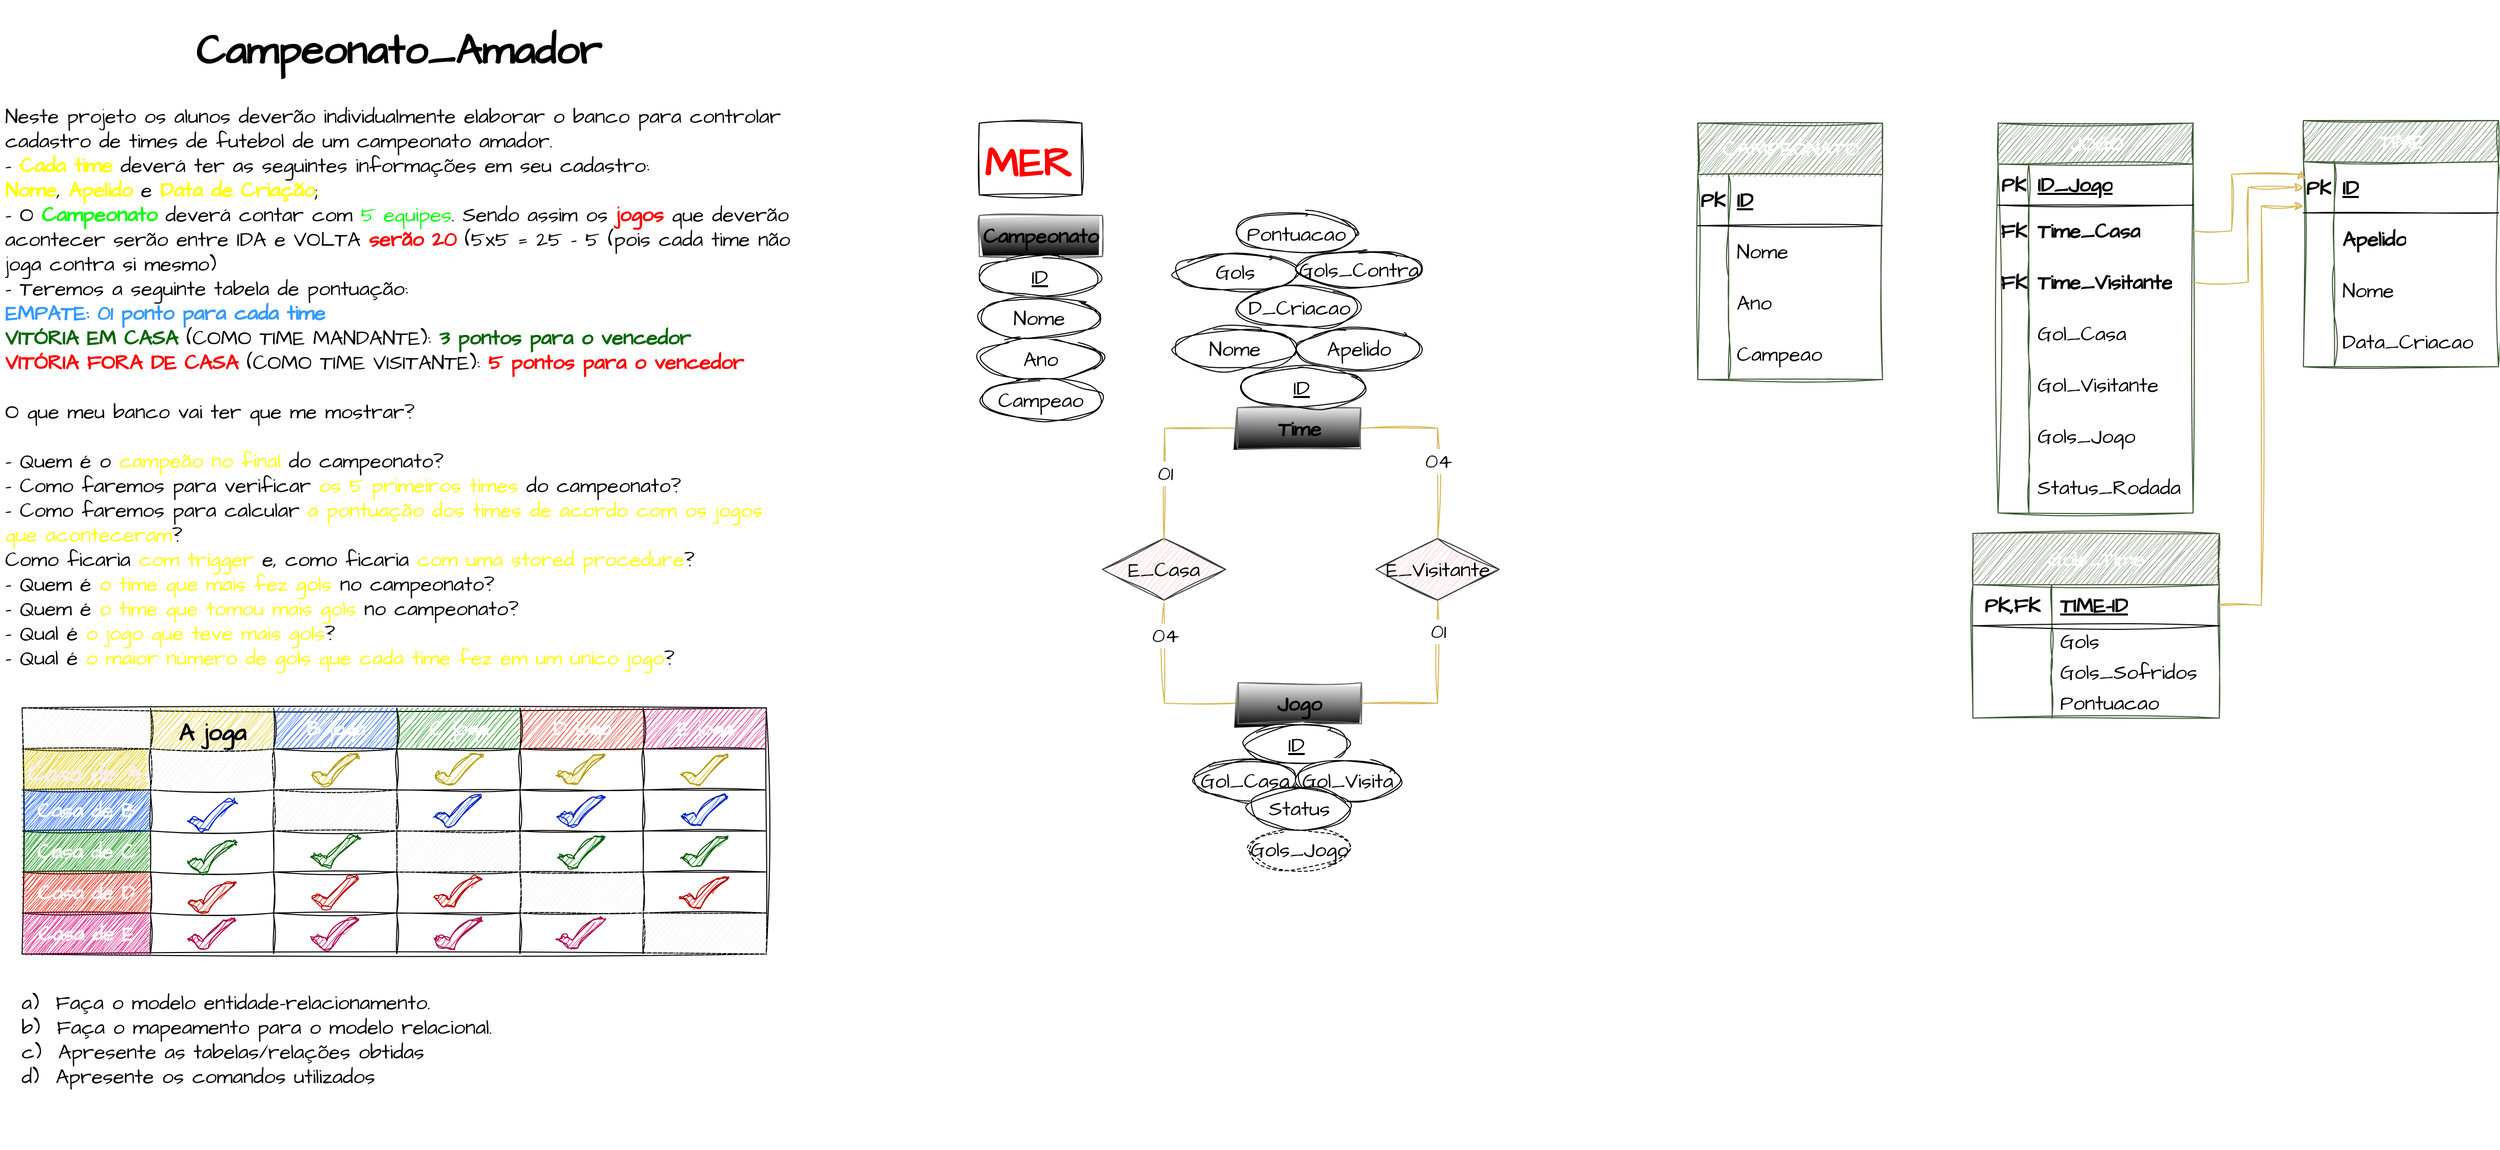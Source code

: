 <mxfile version="21.1.2" type="device">
  <diagram name="Página-1" id="TUaJqVHfAFtZQX7ecveM">
    <mxGraphModel dx="1467" dy="887" grid="1" gridSize="10" guides="1" tooltips="1" connect="1" arrows="1" fold="1" page="1" pageScale="1" pageWidth="827" pageHeight="1169" math="0" shadow="0">
      <root>
        <mxCell id="0" />
        <mxCell id="1" parent="0" />
        <mxCell id="vZxUluX-G-soZJ7_B26j-3" value="&lt;h1 style=&quot;text-align: center;&quot;&gt;Campeonato_Amador&lt;/h1&gt;&lt;div&gt;Neste projeto os alunos deverão individualmente elaborar o banco para controlar cadastro de times de futebol de um campeonato amador.&lt;br&gt;- &lt;b&gt;&lt;font color=&quot;#ffff00&quot;&gt;Cada time &lt;/font&gt;&lt;/b&gt;deverá ter as seguintes informações em seu cadastro:&amp;nbsp;&lt;/div&gt;&lt;div&gt;&lt;b&gt;&lt;font color=&quot;#ffff00&quot;&gt;Nome&lt;/font&gt;&lt;/b&gt;, &lt;b&gt;&lt;font color=&quot;#ffff00&quot;&gt;Apelido &lt;/font&gt;&lt;/b&gt;e &lt;b&gt;&lt;font color=&quot;#ffff00&quot;&gt;Data de Criação&lt;/font&gt;&lt;/b&gt;;&lt;br&gt;- O &lt;b&gt;&lt;font color=&quot;#00ff00&quot;&gt;Campeonato &lt;/font&gt;&lt;/b&gt;deverá contar com &lt;font color=&quot;#00ff00&quot;&gt;5 equipes&lt;/font&gt;. Sendo assim os &lt;b&gt;&lt;font color=&quot;#ff0000&quot;&gt;jogos&lt;/font&gt; &lt;/b&gt;que deverão acontecer serão entre IDA e VOLTA &lt;b&gt;&lt;font color=&quot;#ff0000&quot;&gt;serão 20&lt;/font&gt;&lt;/b&gt; (5x5 = 25 – 5 (pois cada time não joga contra si mesmo)&lt;br&gt;- Teremos a seguinte tabela de pontuação:&lt;br&gt;&lt;b&gt;&lt;font color=&quot;#3399ff&quot;&gt;EMPATE: 01 ponto para cada time&lt;/font&gt;&lt;/b&gt;&lt;br&gt;&lt;font color=&quot;#006600&quot;&gt;&lt;b&gt;VITÓRIA EM CASA&lt;/b&gt;&lt;/font&gt; (COMO TIME MANDANTE): &lt;font color=&quot;#006600&quot;&gt;&lt;b&gt;3 pontos para o vencedor&lt;/b&gt;&lt;/font&gt;&lt;br&gt;&lt;font color=&quot;#ff0000&quot;&gt;&lt;b&gt;VITÓRIA FORA DE CASA&lt;/b&gt;&lt;/font&gt; (COMO TIME VISITANTE): &lt;font color=&quot;#ff0000&quot;&gt;&lt;b&gt;5 pontos para o vencedor&lt;/b&gt;&lt;/font&gt;&lt;/div&gt;&lt;div&gt;&lt;font color=&quot;#ff0000&quot;&gt;&lt;b&gt;&lt;br&gt;&lt;/b&gt;&lt;/font&gt;O que meu banco vai ter que me mostrar?&lt;/div&gt;&lt;div&gt;&lt;br&gt;- Quem é o &lt;font color=&quot;#ffff00&quot;&gt;campeão no final&lt;/font&gt; do campeonato?&lt;br&gt;- Como faremos para verificar &lt;font color=&quot;#ffff00&quot;&gt;os 5 primeiros times&lt;/font&gt; do campeonato?&lt;br&gt;- Como faremos para calcular &lt;font color=&quot;#ffff00&quot;&gt;a pontuação dos times de acordo com os jogos que aconteceram&lt;/font&gt;?&amp;nbsp;&lt;/div&gt;&lt;div&gt;Como ficaria &lt;font color=&quot;#ffff00&quot;&gt;com trigger&lt;/font&gt; e, como ficaria &lt;font color=&quot;#ffff00&quot;&gt;com uma stored procedure&lt;/font&gt;?&lt;br&gt;- Quem é &lt;font color=&quot;#ffff00&quot;&gt;o time que mais fez gols&lt;/font&gt; no campeonato?&lt;br&gt;- Quem é &lt;font color=&quot;#ffff00&quot;&gt;o time que tomou mais gols&lt;/font&gt; no campeonato?&lt;br&gt;- Qual é &lt;font color=&quot;#ffff00&quot;&gt;o jogo que teve mais gols&lt;/font&gt;?&lt;br&gt;- Qual é &lt;font color=&quot;#ffff00&quot;&gt;o maior número de gols que cada time fez em um único jogo&lt;/font&gt;?&lt;br&gt;&lt;/div&gt;&lt;div&gt;&lt;br&gt;&lt;/div&gt;&lt;div&gt;&lt;br&gt;&lt;/div&gt;&lt;div&gt;&lt;br&gt;&lt;/div&gt;&lt;div&gt;&lt;br&gt;&lt;/div&gt;&lt;div&gt;&lt;br&gt;&lt;/div&gt;&lt;div&gt;&lt;br&gt;&lt;/div&gt;&lt;div&gt;&lt;br&gt;&lt;/div&gt;&lt;div&gt;&lt;br&gt;&lt;/div&gt;&lt;div&gt;&lt;br&gt;&lt;/div&gt;&lt;div&gt;&lt;br&gt;&lt;/div&gt;&lt;div&gt;&lt;br&gt;&lt;/div&gt;&lt;div&gt;&lt;br&gt;&lt;/div&gt;&lt;div&gt;&lt;br&gt;&lt;/div&gt;&lt;div&gt;&lt;span style=&quot;white-space: pre;&quot;&gt; &lt;/span&gt;&amp;nbsp;a)&amp;nbsp; Faça o modelo entidade-relacionamento.&lt;/div&gt;&lt;div&gt;&lt;span style=&quot;white-space: pre;&quot;&gt; &lt;/span&gt;&amp;nbsp;b)&amp;nbsp; Faça o mapeamento para o modelo relacional.&amp;nbsp;&lt;/div&gt;&lt;div&gt;&lt;span style=&quot;white-space: pre;&quot;&gt; &lt;/span&gt;&amp;nbsp;c)&amp;nbsp; Apresente as tabelas/relações obtidas&amp;nbsp;&lt;/div&gt;&lt;div&gt;&lt;span style=&quot;white-space: pre;&quot;&gt; &lt;/span&gt;&amp;nbsp;d)&amp;nbsp; Apresente os comandos utilizados&lt;br&gt;&lt;/div&gt;" style="text;html=1;strokeColor=none;fillColor=none;spacing=5;spacingTop=-20;whiteSpace=wrap;overflow=hidden;rounded=0;fontSize=20;fontFamily=Architects Daughter;" parent="1" vertex="1">
          <mxGeometry x="26" y="40" width="775" height="1110" as="geometry" />
        </mxCell>
        <mxCell id="vZxUluX-G-soZJ7_B26j-35" value="" style="shape=table;startSize=0;container=1;collapsible=0;childLayout=tableLayout;sketch=1;hachureGap=4;jiggle=2;curveFitting=1;fontFamily=Architects Daughter;fontSource=https%3A%2F%2Ffonts.googleapis.com%2Fcss%3Ffamily%3DArchitects%2BDaughter;fontSize=20;" parent="1" vertex="1">
          <mxGeometry x="47.5" y="720" width="725" height="240" as="geometry" />
        </mxCell>
        <mxCell id="vZxUluX-G-soZJ7_B26j-36" value="" style="shape=tableRow;horizontal=0;startSize=0;swimlaneHead=0;swimlaneBody=0;strokeColor=inherit;top=0;left=0;bottom=0;right=0;collapsible=0;dropTarget=0;fillColor=none;points=[[0,0.5],[1,0.5]];portConstraint=eastwest;sketch=1;hachureGap=4;jiggle=2;curveFitting=1;fontFamily=Architects Daughter;fontSource=https%3A%2F%2Ffonts.googleapis.com%2Fcss%3Ffamily%3DArchitects%2BDaughter;fontSize=20;" parent="vZxUluX-G-soZJ7_B26j-35" vertex="1">
          <mxGeometry width="725" height="40" as="geometry" />
        </mxCell>
        <mxCell id="vZxUluX-G-soZJ7_B26j-37" value="" style="shape=partialRectangle;html=1;whiteSpace=wrap;connectable=0;strokeColor=#666666;overflow=hidden;fillColor=#f5f5f5;top=0;left=0;bottom=0;right=0;pointerEvents=1;sketch=1;hachureGap=4;jiggle=2;curveFitting=1;fontFamily=Architects Daughter;fontSource=https%3A%2F%2Ffonts.googleapis.com%2Fcss%3Ffamily%3DArchitects%2BDaughter;fontSize=20;fontColor=#f7f3f3;labelBackgroundColor=default;" parent="vZxUluX-G-soZJ7_B26j-36" vertex="1">
          <mxGeometry width="125" height="40" as="geometry">
            <mxRectangle width="125" height="40" as="alternateBounds" />
          </mxGeometry>
        </mxCell>
        <mxCell id="vZxUluX-G-soZJ7_B26j-38" value="&lt;h3 style=&quot;line-height: 100%;&quot;&gt;A joga&lt;/h3&gt;" style="shape=partialRectangle;html=1;connectable=0;strokeColor=inherit;overflow=hidden;fillColor=#e3c800;top=0;left=0;bottom=0;right=0;pointerEvents=1;hachureGap=4;fontFamily=Architects Daughter;fontSource=https%3A%2F%2Ffonts.googleapis.com%2Fcss%3Ffamily%3DArchitects%2BDaughter;fontSize=20;fontColor=default;spacing=-10;gradientColor=none;sketch=1;curveFitting=1;jiggle=2;shadow=0;" parent="vZxUluX-G-soZJ7_B26j-36" vertex="1">
          <mxGeometry x="125" width="120" height="40" as="geometry">
            <mxRectangle width="120" height="40" as="alternateBounds" />
          </mxGeometry>
        </mxCell>
        <mxCell id="vZxUluX-G-soZJ7_B26j-39" value="&lt;b&gt;B joga&lt;/b&gt;" style="shape=partialRectangle;html=1;whiteSpace=wrap;connectable=0;strokeColor=#001DBC;overflow=hidden;fillColor=#0050ef;top=0;left=0;bottom=0;right=0;pointerEvents=1;sketch=1;hachureGap=4;jiggle=2;curveFitting=1;fontFamily=Architects Daughter;fontSource=https%3A%2F%2Ffonts.googleapis.com%2Fcss%3Ffamily%3DArchitects%2BDaughter;fontSize=20;fontColor=#ffffff;" parent="vZxUluX-G-soZJ7_B26j-36" vertex="1">
          <mxGeometry x="245" width="120" height="40" as="geometry">
            <mxRectangle width="120" height="40" as="alternateBounds" />
          </mxGeometry>
        </mxCell>
        <mxCell id="vZxUluX-G-soZJ7_B26j-40" value="C joga" style="shape=partialRectangle;html=1;whiteSpace=wrap;connectable=0;strokeColor=#005700;overflow=hidden;fillColor=#008a00;top=0;left=0;bottom=0;right=0;pointerEvents=1;sketch=1;hachureGap=4;jiggle=2;curveFitting=1;fontFamily=Architects Daughter;fontSource=https%3A%2F%2Ffonts.googleapis.com%2Fcss%3Ffamily%3DArchitects%2BDaughter;fontSize=20;fontColor=#ffffff;fontStyle=1" parent="vZxUluX-G-soZJ7_B26j-36" vertex="1">
          <mxGeometry x="365" width="120" height="40" as="geometry">
            <mxRectangle width="120" height="40" as="alternateBounds" />
          </mxGeometry>
        </mxCell>
        <mxCell id="vZxUluX-G-soZJ7_B26j-41" value="D joga" style="shape=partialRectangle;html=1;whiteSpace=wrap;connectable=0;strokeColor=#B20000;overflow=hidden;fillColor=#e51400;top=0;left=0;bottom=0;right=0;pointerEvents=1;sketch=1;hachureGap=4;jiggle=2;curveFitting=1;fontFamily=Architects Daughter;fontSource=https%3A%2F%2Ffonts.googleapis.com%2Fcss%3Ffamily%3DArchitects%2BDaughter;fontSize=20;fontColor=#ffffff;fontStyle=1" parent="vZxUluX-G-soZJ7_B26j-36" vertex="1">
          <mxGeometry x="485" width="120" height="40" as="geometry">
            <mxRectangle width="120" height="40" as="alternateBounds" />
          </mxGeometry>
        </mxCell>
        <mxCell id="vZxUluX-G-soZJ7_B26j-42" value="E joga" style="shape=partialRectangle;html=1;whiteSpace=wrap;connectable=0;strokeColor=#A50040;overflow=hidden;fillColor=#d80073;top=0;left=0;bottom=0;right=0;pointerEvents=1;sketch=1;hachureGap=4;jiggle=2;curveFitting=1;fontFamily=Architects Daughter;fontSource=https%3A%2F%2Ffonts.googleapis.com%2Fcss%3Ffamily%3DArchitects%2BDaughter;fontSize=20;fontColor=#ffffff;fontStyle=1" parent="vZxUluX-G-soZJ7_B26j-36" vertex="1">
          <mxGeometry x="605" width="120" height="40" as="geometry">
            <mxRectangle width="120" height="40" as="alternateBounds" />
          </mxGeometry>
        </mxCell>
        <mxCell id="vZxUluX-G-soZJ7_B26j-43" value="" style="shape=tableRow;horizontal=0;startSize=0;swimlaneHead=0;swimlaneBody=0;strokeColor=inherit;top=0;left=0;bottom=0;right=0;collapsible=0;dropTarget=0;fillColor=none;points=[[0,0.5],[1,0.5]];portConstraint=eastwest;sketch=1;hachureGap=4;jiggle=2;curveFitting=1;fontFamily=Architects Daughter;fontSource=https%3A%2F%2Ffonts.googleapis.com%2Fcss%3Ffamily%3DArchitects%2BDaughter;fontSize=20;" parent="vZxUluX-G-soZJ7_B26j-35" vertex="1">
          <mxGeometry y="40" width="725" height="40" as="geometry" />
        </mxCell>
        <mxCell id="vZxUluX-G-soZJ7_B26j-44" value="" style="shape=partialRectangle;html=1;whiteSpace=wrap;connectable=0;strokeColor=inherit;overflow=hidden;fillColor=none;top=0;left=0;bottom=0;right=0;pointerEvents=1;sketch=1;hachureGap=4;jiggle=2;curveFitting=1;fontFamily=Architects Daughter;fontSource=https%3A%2F%2Ffonts.googleapis.com%2Fcss%3Ffamily%3DArchitects%2BDaughter;fontSize=20;" parent="vZxUluX-G-soZJ7_B26j-43" vertex="1">
          <mxGeometry width="125" height="40" as="geometry">
            <mxRectangle width="125" height="40" as="alternateBounds" />
          </mxGeometry>
        </mxCell>
        <mxCell id="vZxUluX-G-soZJ7_B26j-45" value="" style="shape=partialRectangle;html=1;whiteSpace=wrap;connectable=0;strokeColor=#666666;overflow=hidden;fillColor=#f5f5f5;top=0;left=0;bottom=0;right=0;pointerEvents=1;sketch=1;hachureGap=4;jiggle=2;curveFitting=1;fontFamily=Architects Daughter;fontSource=https%3A%2F%2Ffonts.googleapis.com%2Fcss%3Ffamily%3DArchitects%2BDaughter;fontSize=20;fontColor=#333333;" parent="vZxUluX-G-soZJ7_B26j-43" vertex="1">
          <mxGeometry x="125" width="120" height="40" as="geometry">
            <mxRectangle width="120" height="40" as="alternateBounds" />
          </mxGeometry>
        </mxCell>
        <mxCell id="vZxUluX-G-soZJ7_B26j-46" value="" style="shape=partialRectangle;html=1;whiteSpace=wrap;connectable=0;strokeColor=inherit;overflow=hidden;fillColor=none;top=0;left=0;bottom=0;right=0;pointerEvents=1;sketch=1;hachureGap=4;jiggle=2;curveFitting=1;fontFamily=Architects Daughter;fontSource=https%3A%2F%2Ffonts.googleapis.com%2Fcss%3Ffamily%3DArchitects%2BDaughter;fontSize=20;fontStyle=1" parent="vZxUluX-G-soZJ7_B26j-43" vertex="1">
          <mxGeometry x="245" width="120" height="40" as="geometry">
            <mxRectangle width="120" height="40" as="alternateBounds" />
          </mxGeometry>
        </mxCell>
        <mxCell id="vZxUluX-G-soZJ7_B26j-47" value="" style="shape=partialRectangle;html=1;whiteSpace=wrap;connectable=0;strokeColor=inherit;overflow=hidden;fillColor=none;top=0;left=0;bottom=0;right=0;pointerEvents=1;sketch=1;hachureGap=4;jiggle=2;curveFitting=1;fontFamily=Architects Daughter;fontSource=https%3A%2F%2Ffonts.googleapis.com%2Fcss%3Ffamily%3DArchitects%2BDaughter;fontSize=20;" parent="vZxUluX-G-soZJ7_B26j-43" vertex="1">
          <mxGeometry x="365" width="120" height="40" as="geometry">
            <mxRectangle width="120" height="40" as="alternateBounds" />
          </mxGeometry>
        </mxCell>
        <mxCell id="vZxUluX-G-soZJ7_B26j-48" value="" style="shape=partialRectangle;html=1;whiteSpace=wrap;connectable=0;strokeColor=inherit;overflow=hidden;fillColor=none;top=0;left=0;bottom=0;right=0;pointerEvents=1;sketch=1;hachureGap=4;jiggle=2;curveFitting=1;fontFamily=Architects Daughter;fontSource=https%3A%2F%2Ffonts.googleapis.com%2Fcss%3Ffamily%3DArchitects%2BDaughter;fontSize=20;" parent="vZxUluX-G-soZJ7_B26j-43" vertex="1">
          <mxGeometry x="485" width="120" height="40" as="geometry">
            <mxRectangle width="120" height="40" as="alternateBounds" />
          </mxGeometry>
        </mxCell>
        <mxCell id="vZxUluX-G-soZJ7_B26j-49" value="" style="shape=partialRectangle;html=1;whiteSpace=wrap;connectable=0;strokeColor=inherit;overflow=hidden;fillColor=none;top=0;left=0;bottom=0;right=0;pointerEvents=1;sketch=1;hachureGap=4;jiggle=2;curveFitting=1;fontFamily=Architects Daughter;fontSource=https%3A%2F%2Ffonts.googleapis.com%2Fcss%3Ffamily%3DArchitects%2BDaughter;fontSize=20;" parent="vZxUluX-G-soZJ7_B26j-43" vertex="1">
          <mxGeometry x="605" width="120" height="40" as="geometry">
            <mxRectangle width="120" height="40" as="alternateBounds" />
          </mxGeometry>
        </mxCell>
        <mxCell id="vZxUluX-G-soZJ7_B26j-50" value="" style="shape=tableRow;horizontal=0;startSize=0;swimlaneHead=0;swimlaneBody=0;strokeColor=inherit;top=0;left=0;bottom=0;right=0;collapsible=0;dropTarget=0;fillColor=none;points=[[0,0.5],[1,0.5]];portConstraint=eastwest;sketch=1;hachureGap=4;jiggle=2;curveFitting=1;fontFamily=Architects Daughter;fontSource=https%3A%2F%2Ffonts.googleapis.com%2Fcss%3Ffamily%3DArchitects%2BDaughter;fontSize=20;" parent="vZxUluX-G-soZJ7_B26j-35" vertex="1">
          <mxGeometry y="80" width="725" height="40" as="geometry" />
        </mxCell>
        <mxCell id="vZxUluX-G-soZJ7_B26j-51" value="" style="shape=partialRectangle;html=1;whiteSpace=wrap;connectable=0;strokeColor=#001DBC;overflow=hidden;fillColor=#0050ef;top=0;left=0;bottom=0;right=0;pointerEvents=1;sketch=1;hachureGap=4;jiggle=2;curveFitting=1;fontFamily=Architects Daughter;fontSource=https%3A%2F%2Ffonts.googleapis.com%2Fcss%3Ffamily%3DArchitects%2BDaughter;fontSize=20;fontColor=#ffffff;" parent="vZxUluX-G-soZJ7_B26j-50" vertex="1">
          <mxGeometry width="125" height="40" as="geometry">
            <mxRectangle width="125" height="40" as="alternateBounds" />
          </mxGeometry>
        </mxCell>
        <mxCell id="vZxUluX-G-soZJ7_B26j-52" value="" style="shape=partialRectangle;html=1;whiteSpace=wrap;connectable=0;strokeColor=inherit;overflow=hidden;fillColor=none;top=0;left=0;bottom=0;right=0;pointerEvents=1;sketch=1;hachureGap=4;jiggle=2;curveFitting=1;fontFamily=Architects Daughter;fontSource=https%3A%2F%2Ffonts.googleapis.com%2Fcss%3Ffamily%3DArchitects%2BDaughter;fontSize=20;" parent="vZxUluX-G-soZJ7_B26j-50" vertex="1">
          <mxGeometry x="125" width="120" height="40" as="geometry">
            <mxRectangle width="120" height="40" as="alternateBounds" />
          </mxGeometry>
        </mxCell>
        <mxCell id="vZxUluX-G-soZJ7_B26j-53" value="" style="shape=partialRectangle;html=1;whiteSpace=wrap;connectable=0;strokeColor=#666666;overflow=hidden;fillColor=#f5f5f5;top=0;left=0;bottom=0;right=0;pointerEvents=1;sketch=1;hachureGap=4;jiggle=2;curveFitting=1;fontFamily=Architects Daughter;fontSource=https%3A%2F%2Ffonts.googleapis.com%2Fcss%3Ffamily%3DArchitects%2BDaughter;fontSize=20;fontColor=#333333;" parent="vZxUluX-G-soZJ7_B26j-50" vertex="1">
          <mxGeometry x="245" width="120" height="40" as="geometry">
            <mxRectangle width="120" height="40" as="alternateBounds" />
          </mxGeometry>
        </mxCell>
        <mxCell id="vZxUluX-G-soZJ7_B26j-54" value="" style="shape=partialRectangle;html=1;whiteSpace=wrap;connectable=0;strokeColor=inherit;overflow=hidden;fillColor=none;top=0;left=0;bottom=0;right=0;pointerEvents=1;sketch=1;hachureGap=4;jiggle=2;curveFitting=1;fontFamily=Architects Daughter;fontSource=https%3A%2F%2Ffonts.googleapis.com%2Fcss%3Ffamily%3DArchitects%2BDaughter;fontSize=20;" parent="vZxUluX-G-soZJ7_B26j-50" vertex="1">
          <mxGeometry x="365" width="120" height="40" as="geometry">
            <mxRectangle width="120" height="40" as="alternateBounds" />
          </mxGeometry>
        </mxCell>
        <mxCell id="vZxUluX-G-soZJ7_B26j-55" value="" style="shape=partialRectangle;html=1;whiteSpace=wrap;connectable=0;strokeColor=inherit;overflow=hidden;fillColor=none;top=0;left=0;bottom=0;right=0;pointerEvents=1;sketch=1;hachureGap=4;jiggle=2;curveFitting=1;fontFamily=Architects Daughter;fontSource=https%3A%2F%2Ffonts.googleapis.com%2Fcss%3Ffamily%3DArchitects%2BDaughter;fontSize=20;" parent="vZxUluX-G-soZJ7_B26j-50" vertex="1">
          <mxGeometry x="485" width="120" height="40" as="geometry">
            <mxRectangle width="120" height="40" as="alternateBounds" />
          </mxGeometry>
        </mxCell>
        <mxCell id="vZxUluX-G-soZJ7_B26j-56" value="" style="shape=partialRectangle;html=1;whiteSpace=wrap;connectable=0;strokeColor=inherit;overflow=hidden;fillColor=none;top=0;left=0;bottom=0;right=0;pointerEvents=1;sketch=1;hachureGap=4;jiggle=2;curveFitting=1;fontFamily=Architects Daughter;fontSource=https%3A%2F%2Ffonts.googleapis.com%2Fcss%3Ffamily%3DArchitects%2BDaughter;fontSize=20;" parent="vZxUluX-G-soZJ7_B26j-50" vertex="1">
          <mxGeometry x="605" width="120" height="40" as="geometry">
            <mxRectangle width="120" height="40" as="alternateBounds" />
          </mxGeometry>
        </mxCell>
        <mxCell id="vZxUluX-G-soZJ7_B26j-57" value="" style="shape=tableRow;horizontal=0;startSize=0;swimlaneHead=0;swimlaneBody=0;strokeColor=inherit;top=0;left=0;bottom=0;right=0;collapsible=0;dropTarget=0;fillColor=none;points=[[0,0.5],[1,0.5]];portConstraint=eastwest;sketch=1;hachureGap=4;jiggle=2;curveFitting=1;fontFamily=Architects Daughter;fontSource=https%3A%2F%2Ffonts.googleapis.com%2Fcss%3Ffamily%3DArchitects%2BDaughter;fontSize=20;" parent="vZxUluX-G-soZJ7_B26j-35" vertex="1">
          <mxGeometry y="120" width="725" height="40" as="geometry" />
        </mxCell>
        <mxCell id="vZxUluX-G-soZJ7_B26j-58" value="" style="shape=partialRectangle;html=1;whiteSpace=wrap;connectable=0;strokeColor=#005700;overflow=hidden;fillColor=#008a00;top=0;left=0;bottom=0;right=0;pointerEvents=1;sketch=1;hachureGap=4;jiggle=2;curveFitting=1;fontFamily=Architects Daughter;fontSource=https%3A%2F%2Ffonts.googleapis.com%2Fcss%3Ffamily%3DArchitects%2BDaughter;fontSize=20;fontColor=#ffffff;" parent="vZxUluX-G-soZJ7_B26j-57" vertex="1">
          <mxGeometry width="125" height="40" as="geometry">
            <mxRectangle width="125" height="40" as="alternateBounds" />
          </mxGeometry>
        </mxCell>
        <mxCell id="vZxUluX-G-soZJ7_B26j-59" value="" style="shape=partialRectangle;html=1;whiteSpace=wrap;connectable=0;strokeColor=inherit;overflow=hidden;fillColor=none;top=0;left=0;bottom=0;right=0;pointerEvents=1;sketch=1;hachureGap=4;jiggle=2;curveFitting=1;fontFamily=Architects Daughter;fontSource=https%3A%2F%2Ffonts.googleapis.com%2Fcss%3Ffamily%3DArchitects%2BDaughter;fontSize=20;" parent="vZxUluX-G-soZJ7_B26j-57" vertex="1">
          <mxGeometry x="125" width="120" height="40" as="geometry">
            <mxRectangle width="120" height="40" as="alternateBounds" />
          </mxGeometry>
        </mxCell>
        <mxCell id="vZxUluX-G-soZJ7_B26j-60" value="" style="shape=partialRectangle;html=1;whiteSpace=wrap;connectable=0;strokeColor=inherit;overflow=hidden;fillColor=none;top=0;left=0;bottom=0;right=0;pointerEvents=1;sketch=1;hachureGap=4;jiggle=2;curveFitting=1;fontFamily=Architects Daughter;fontSource=https%3A%2F%2Ffonts.googleapis.com%2Fcss%3Ffamily%3DArchitects%2BDaughter;fontSize=20;" parent="vZxUluX-G-soZJ7_B26j-57" vertex="1">
          <mxGeometry x="245" width="120" height="40" as="geometry">
            <mxRectangle width="120" height="40" as="alternateBounds" />
          </mxGeometry>
        </mxCell>
        <mxCell id="vZxUluX-G-soZJ7_B26j-61" value="" style="shape=partialRectangle;html=1;whiteSpace=wrap;connectable=0;strokeColor=#666666;overflow=hidden;fillColor=#f5f5f5;top=0;left=0;bottom=0;right=0;pointerEvents=1;sketch=1;hachureGap=4;jiggle=2;curveFitting=1;fontFamily=Architects Daughter;fontSource=https%3A%2F%2Ffonts.googleapis.com%2Fcss%3Ffamily%3DArchitects%2BDaughter;fontSize=20;fontColor=#333333;" parent="vZxUluX-G-soZJ7_B26j-57" vertex="1">
          <mxGeometry x="365" width="120" height="40" as="geometry">
            <mxRectangle width="120" height="40" as="alternateBounds" />
          </mxGeometry>
        </mxCell>
        <mxCell id="vZxUluX-G-soZJ7_B26j-62" value="" style="shape=partialRectangle;html=1;whiteSpace=wrap;connectable=0;strokeColor=inherit;overflow=hidden;fillColor=none;top=0;left=0;bottom=0;right=0;pointerEvents=1;sketch=1;hachureGap=4;jiggle=2;curveFitting=1;fontFamily=Architects Daughter;fontSource=https%3A%2F%2Ffonts.googleapis.com%2Fcss%3Ffamily%3DArchitects%2BDaughter;fontSize=20;" parent="vZxUluX-G-soZJ7_B26j-57" vertex="1">
          <mxGeometry x="485" width="120" height="40" as="geometry">
            <mxRectangle width="120" height="40" as="alternateBounds" />
          </mxGeometry>
        </mxCell>
        <mxCell id="vZxUluX-G-soZJ7_B26j-63" value="" style="shape=partialRectangle;html=1;whiteSpace=wrap;connectable=0;strokeColor=inherit;overflow=hidden;fillColor=none;top=0;left=0;bottom=0;right=0;pointerEvents=1;sketch=1;hachureGap=4;jiggle=2;curveFitting=1;fontFamily=Architects Daughter;fontSource=https%3A%2F%2Ffonts.googleapis.com%2Fcss%3Ffamily%3DArchitects%2BDaughter;fontSize=20;" parent="vZxUluX-G-soZJ7_B26j-57" vertex="1">
          <mxGeometry x="605" width="120" height="40" as="geometry">
            <mxRectangle width="120" height="40" as="alternateBounds" />
          </mxGeometry>
        </mxCell>
        <mxCell id="vZxUluX-G-soZJ7_B26j-64" value="" style="shape=tableRow;horizontal=0;startSize=0;swimlaneHead=0;swimlaneBody=0;strokeColor=inherit;top=0;left=0;bottom=0;right=0;collapsible=0;dropTarget=0;fillColor=none;points=[[0,0.5],[1,0.5]];portConstraint=eastwest;sketch=1;hachureGap=4;jiggle=2;curveFitting=1;fontFamily=Architects Daughter;fontSource=https%3A%2F%2Ffonts.googleapis.com%2Fcss%3Ffamily%3DArchitects%2BDaughter;fontSize=20;" parent="vZxUluX-G-soZJ7_B26j-35" vertex="1">
          <mxGeometry y="160" width="725" height="40" as="geometry" />
        </mxCell>
        <mxCell id="vZxUluX-G-soZJ7_B26j-65" value="" style="shape=partialRectangle;html=1;whiteSpace=wrap;connectable=0;strokeColor=#B20000;overflow=hidden;fillColor=#e51400;top=0;left=0;bottom=0;right=0;pointerEvents=1;sketch=1;hachureGap=4;jiggle=2;curveFitting=1;fontFamily=Architects Daughter;fontSource=https%3A%2F%2Ffonts.googleapis.com%2Fcss%3Ffamily%3DArchitects%2BDaughter;fontSize=20;fontColor=#ffffff;" parent="vZxUluX-G-soZJ7_B26j-64" vertex="1">
          <mxGeometry width="125" height="40" as="geometry">
            <mxRectangle width="125" height="40" as="alternateBounds" />
          </mxGeometry>
        </mxCell>
        <mxCell id="vZxUluX-G-soZJ7_B26j-66" value="" style="shape=partialRectangle;html=1;whiteSpace=wrap;connectable=0;strokeColor=inherit;overflow=hidden;fillColor=none;top=0;left=0;bottom=0;right=0;pointerEvents=1;sketch=1;hachureGap=4;jiggle=2;curveFitting=1;fontFamily=Architects Daughter;fontSource=https%3A%2F%2Ffonts.googleapis.com%2Fcss%3Ffamily%3DArchitects%2BDaughter;fontSize=20;" parent="vZxUluX-G-soZJ7_B26j-64" vertex="1">
          <mxGeometry x="125" width="120" height="40" as="geometry">
            <mxRectangle width="120" height="40" as="alternateBounds" />
          </mxGeometry>
        </mxCell>
        <mxCell id="vZxUluX-G-soZJ7_B26j-67" value="" style="shape=partialRectangle;html=1;whiteSpace=wrap;connectable=0;strokeColor=inherit;overflow=hidden;fillColor=none;top=0;left=0;bottom=0;right=0;pointerEvents=1;sketch=1;hachureGap=4;jiggle=2;curveFitting=1;fontFamily=Architects Daughter;fontSource=https%3A%2F%2Ffonts.googleapis.com%2Fcss%3Ffamily%3DArchitects%2BDaughter;fontSize=20;" parent="vZxUluX-G-soZJ7_B26j-64" vertex="1">
          <mxGeometry x="245" width="120" height="40" as="geometry">
            <mxRectangle width="120" height="40" as="alternateBounds" />
          </mxGeometry>
        </mxCell>
        <mxCell id="vZxUluX-G-soZJ7_B26j-68" value="" style="shape=partialRectangle;html=1;whiteSpace=wrap;connectable=0;strokeColor=inherit;overflow=hidden;fillColor=none;top=0;left=0;bottom=0;right=0;pointerEvents=1;sketch=1;hachureGap=4;jiggle=2;curveFitting=1;fontFamily=Architects Daughter;fontSource=https%3A%2F%2Ffonts.googleapis.com%2Fcss%3Ffamily%3DArchitects%2BDaughter;fontSize=20;" parent="vZxUluX-G-soZJ7_B26j-64" vertex="1">
          <mxGeometry x="365" width="120" height="40" as="geometry">
            <mxRectangle width="120" height="40" as="alternateBounds" />
          </mxGeometry>
        </mxCell>
        <mxCell id="vZxUluX-G-soZJ7_B26j-69" value="" style="shape=partialRectangle;html=1;whiteSpace=wrap;connectable=0;strokeColor=#666666;overflow=hidden;fillColor=#f5f5f5;top=0;left=0;bottom=0;right=0;pointerEvents=1;sketch=1;hachureGap=4;jiggle=2;curveFitting=1;fontFamily=Architects Daughter;fontSource=https%3A%2F%2Ffonts.googleapis.com%2Fcss%3Ffamily%3DArchitects%2BDaughter;fontSize=20;fontColor=#333333;" parent="vZxUluX-G-soZJ7_B26j-64" vertex="1">
          <mxGeometry x="485" width="120" height="40" as="geometry">
            <mxRectangle width="120" height="40" as="alternateBounds" />
          </mxGeometry>
        </mxCell>
        <mxCell id="vZxUluX-G-soZJ7_B26j-70" value="" style="shape=partialRectangle;html=1;whiteSpace=wrap;connectable=0;strokeColor=inherit;overflow=hidden;fillColor=none;top=0;left=0;bottom=0;right=0;pointerEvents=1;sketch=1;hachureGap=4;jiggle=2;curveFitting=1;fontFamily=Architects Daughter;fontSource=https%3A%2F%2Ffonts.googleapis.com%2Fcss%3Ffamily%3DArchitects%2BDaughter;fontSize=20;" parent="vZxUluX-G-soZJ7_B26j-64" vertex="1">
          <mxGeometry x="605" width="120" height="40" as="geometry">
            <mxRectangle width="120" height="40" as="alternateBounds" />
          </mxGeometry>
        </mxCell>
        <mxCell id="vZxUluX-G-soZJ7_B26j-71" value="" style="shape=tableRow;horizontal=0;startSize=0;swimlaneHead=0;swimlaneBody=0;strokeColor=inherit;top=0;left=0;bottom=0;right=0;collapsible=0;dropTarget=0;fillColor=none;points=[[0,0.5],[1,0.5]];portConstraint=eastwest;sketch=1;hachureGap=4;jiggle=2;curveFitting=1;fontFamily=Architects Daughter;fontSource=https%3A%2F%2Ffonts.googleapis.com%2Fcss%3Ffamily%3DArchitects%2BDaughter;fontSize=20;" parent="vZxUluX-G-soZJ7_B26j-35" vertex="1">
          <mxGeometry y="200" width="725" height="40" as="geometry" />
        </mxCell>
        <mxCell id="vZxUluX-G-soZJ7_B26j-72" value="" style="shape=partialRectangle;html=1;whiteSpace=wrap;connectable=0;strokeColor=#A50040;overflow=hidden;fillColor=#d80073;top=0;left=0;bottom=0;right=0;pointerEvents=1;sketch=1;hachureGap=4;jiggle=2;curveFitting=1;fontFamily=Architects Daughter;fontSource=https%3A%2F%2Ffonts.googleapis.com%2Fcss%3Ffamily%3DArchitects%2BDaughter;fontSize=20;fontColor=#ffffff;" parent="vZxUluX-G-soZJ7_B26j-71" vertex="1">
          <mxGeometry width="125" height="40" as="geometry">
            <mxRectangle width="125" height="40" as="alternateBounds" />
          </mxGeometry>
        </mxCell>
        <mxCell id="vZxUluX-G-soZJ7_B26j-73" value="" style="shape=partialRectangle;html=1;whiteSpace=wrap;connectable=0;strokeColor=inherit;overflow=hidden;fillColor=none;top=0;left=0;bottom=0;right=0;pointerEvents=1;sketch=1;hachureGap=4;jiggle=2;curveFitting=1;fontFamily=Architects Daughter;fontSource=https%3A%2F%2Ffonts.googleapis.com%2Fcss%3Ffamily%3DArchitects%2BDaughter;fontSize=20;" parent="vZxUluX-G-soZJ7_B26j-71" vertex="1">
          <mxGeometry x="125" width="120" height="40" as="geometry">
            <mxRectangle width="120" height="40" as="alternateBounds" />
          </mxGeometry>
        </mxCell>
        <mxCell id="vZxUluX-G-soZJ7_B26j-74" value="" style="shape=partialRectangle;html=1;whiteSpace=wrap;connectable=0;strokeColor=inherit;overflow=hidden;fillColor=none;top=0;left=0;bottom=0;right=0;pointerEvents=1;sketch=1;hachureGap=4;jiggle=2;curveFitting=1;fontFamily=Architects Daughter;fontSource=https%3A%2F%2Ffonts.googleapis.com%2Fcss%3Ffamily%3DArchitects%2BDaughter;fontSize=20;" parent="vZxUluX-G-soZJ7_B26j-71" vertex="1">
          <mxGeometry x="245" width="120" height="40" as="geometry">
            <mxRectangle width="120" height="40" as="alternateBounds" />
          </mxGeometry>
        </mxCell>
        <mxCell id="vZxUluX-G-soZJ7_B26j-75" value="" style="shape=partialRectangle;html=1;whiteSpace=wrap;connectable=0;strokeColor=inherit;overflow=hidden;fillColor=none;top=0;left=0;bottom=0;right=0;pointerEvents=1;sketch=1;hachureGap=4;jiggle=2;curveFitting=1;fontFamily=Architects Daughter;fontSource=https%3A%2F%2Ffonts.googleapis.com%2Fcss%3Ffamily%3DArchitects%2BDaughter;fontSize=20;" parent="vZxUluX-G-soZJ7_B26j-71" vertex="1">
          <mxGeometry x="365" width="120" height="40" as="geometry">
            <mxRectangle width="120" height="40" as="alternateBounds" />
          </mxGeometry>
        </mxCell>
        <mxCell id="vZxUluX-G-soZJ7_B26j-76" value="" style="shape=partialRectangle;html=1;whiteSpace=wrap;connectable=0;strokeColor=inherit;overflow=hidden;fillColor=none;top=0;left=0;bottom=0;right=0;pointerEvents=1;sketch=1;hachureGap=4;jiggle=2;curveFitting=1;fontFamily=Architects Daughter;fontSource=https%3A%2F%2Ffonts.googleapis.com%2Fcss%3Ffamily%3DArchitects%2BDaughter;fontSize=20;" parent="vZxUluX-G-soZJ7_B26j-71" vertex="1">
          <mxGeometry x="485" width="120" height="40" as="geometry">
            <mxRectangle width="120" height="40" as="alternateBounds" />
          </mxGeometry>
        </mxCell>
        <mxCell id="vZxUluX-G-soZJ7_B26j-77" value="" style="shape=partialRectangle;html=1;whiteSpace=wrap;connectable=0;strokeColor=#666666;overflow=hidden;fillColor=#f5f5f5;top=0;left=0;bottom=0;right=0;pointerEvents=1;sketch=1;hachureGap=4;jiggle=2;curveFitting=1;fontFamily=Architects Daughter;fontSource=https%3A%2F%2Ffonts.googleapis.com%2Fcss%3Ffamily%3DArchitects%2BDaughter;fontSize=20;fontColor=#333333;" parent="vZxUluX-G-soZJ7_B26j-71" vertex="1">
          <mxGeometry x="605" width="120" height="40" as="geometry">
            <mxRectangle width="120" height="40" as="alternateBounds" />
          </mxGeometry>
        </mxCell>
        <mxCell id="vZxUluX-G-soZJ7_B26j-79" value="" style="shape=partialRectangle;html=1;whiteSpace=wrap;connectable=0;strokeColor=#B09500;overflow=hidden;fillColor=#e3c800;top=0;left=0;bottom=0;right=0;pointerEvents=1;sketch=1;hachureGap=4;jiggle=2;curveFitting=1;fontFamily=Architects Daughter;fontSource=https%3A%2F%2Ffonts.googleapis.com%2Fcss%3Ffamily%3DArchitects%2BDaughter;fontSize=20;fontColor=#000000;" parent="1" vertex="1">
          <mxGeometry x="50" y="760" width="120" height="40" as="geometry">
            <mxRectangle width="120" height="40" as="alternateBounds" />
          </mxGeometry>
        </mxCell>
        <mxCell id="vZxUluX-G-soZJ7_B26j-87" value="&lt;h3 style=&quot;line-height: 100%;&quot;&gt;Casa de A&lt;/h3&gt;" style="shape=partialRectangle;html=1;connectable=0;strokeColor=#B09500;overflow=hidden;fillColor=#e3c800;top=0;left=0;bottom=0;right=0;pointerEvents=1;sketch=1;hachureGap=4;jiggle=2;curveFitting=1;fontFamily=Architects Daughter;fontSource=https%3A%2F%2Ffonts.googleapis.com%2Fcss%3Ffamily%3DArchitects%2BDaughter;fontSize=20;fontColor=#f6eeee;spacing=-10;" parent="1" vertex="1">
          <mxGeometry x="47.5" y="760" width="120" height="40" as="geometry">
            <mxRectangle width="120" height="40" as="alternateBounds" />
          </mxGeometry>
        </mxCell>
        <mxCell id="vZxUluX-G-soZJ7_B26j-88" value="&lt;b&gt;Casa de B&lt;/b&gt;" style="shape=partialRectangle;html=1;whiteSpace=wrap;connectable=0;strokeColor=#001DBC;overflow=hidden;fillColor=#0050ef;top=0;left=0;bottom=0;right=0;pointerEvents=1;sketch=1;hachureGap=4;jiggle=2;curveFitting=1;fontFamily=Architects Daughter;fontSource=https%3A%2F%2Ffonts.googleapis.com%2Fcss%3Ffamily%3DArchitects%2BDaughter;fontSize=20;fontColor=#ffffff;" parent="1" vertex="1">
          <mxGeometry x="50" y="800" width="120" height="40" as="geometry">
            <mxRectangle width="120" height="40" as="alternateBounds" />
          </mxGeometry>
        </mxCell>
        <mxCell id="vZxUluX-G-soZJ7_B26j-89" value="Casa de C" style="shape=partialRectangle;html=1;whiteSpace=wrap;connectable=0;strokeColor=#005700;overflow=hidden;fillColor=#008a00;top=0;left=0;bottom=0;right=0;pointerEvents=1;sketch=1;hachureGap=4;jiggle=2;curveFitting=1;fontFamily=Architects Daughter;fontSource=https%3A%2F%2Ffonts.googleapis.com%2Fcss%3Ffamily%3DArchitects%2BDaughter;fontSize=20;fontColor=#ffffff;fontStyle=1" parent="1" vertex="1">
          <mxGeometry x="50" y="840" width="120" height="40" as="geometry">
            <mxRectangle width="120" height="40" as="alternateBounds" />
          </mxGeometry>
        </mxCell>
        <mxCell id="vZxUluX-G-soZJ7_B26j-90" value="Casa de D" style="shape=partialRectangle;html=1;whiteSpace=wrap;connectable=0;strokeColor=#B20000;overflow=hidden;fillColor=#e51400;top=0;left=0;bottom=0;right=0;pointerEvents=1;sketch=1;hachureGap=4;jiggle=2;curveFitting=1;fontFamily=Architects Daughter;fontSource=https%3A%2F%2Ffonts.googleapis.com%2Fcss%3Ffamily%3DArchitects%2BDaughter;fontSize=20;fontColor=#ffffff;fontStyle=1" parent="1" vertex="1">
          <mxGeometry x="50" y="880" width="120" height="40" as="geometry">
            <mxRectangle width="120" height="40" as="alternateBounds" />
          </mxGeometry>
        </mxCell>
        <mxCell id="vZxUluX-G-soZJ7_B26j-91" value="Casa de E" style="shape=partialRectangle;html=1;whiteSpace=wrap;connectable=0;strokeColor=#A50040;overflow=hidden;fillColor=#d80073;top=0;left=0;bottom=0;right=0;pointerEvents=1;sketch=1;hachureGap=4;jiggle=2;curveFitting=1;fontFamily=Architects Daughter;fontSource=https%3A%2F%2Ffonts.googleapis.com%2Fcss%3Ffamily%3DArchitects%2BDaughter;fontSize=20;fontColor=#ffffff;fontStyle=1" parent="1" vertex="1">
          <mxGeometry x="50" y="920" width="120" height="40" as="geometry">
            <mxRectangle width="120" height="40" as="alternateBounds" />
          </mxGeometry>
        </mxCell>
        <mxCell id="vZxUluX-G-soZJ7_B26j-93" value="" style="verticalLabelPosition=bottom;verticalAlign=top;html=1;shape=mxgraph.basic.tick;hachureGap=4;fontFamily=Architects Daughter;fontSource=https%3A%2F%2Ffonts.googleapis.com%2Fcss%3Ffamily%3DArchitects%2BDaughter;fontSize=20;FontColor=white;shadow=0;fillColor=#e3c800;sketch=1;curveFitting=1;jiggle=2;fontColor=#000000;strokeColor=#B09500;" parent="1" vertex="1">
          <mxGeometry x="330" y="765" width="45" height="30" as="geometry" />
        </mxCell>
        <mxCell id="vZxUluX-G-soZJ7_B26j-94" value="" style="verticalLabelPosition=bottom;verticalAlign=top;html=1;shape=mxgraph.basic.tick;hachureGap=4;fontFamily=Architects Daughter;fontSource=https%3A%2F%2Ffonts.googleapis.com%2Fcss%3Ffamily%3DArchitects%2BDaughter;fontSize=20;FontColor=white;shadow=0;fillColor=#e3c800;sketch=1;curveFitting=1;jiggle=2;fontColor=#000000;strokeColor=#B09500;" parent="1" vertex="1">
          <mxGeometry x="450" y="765" width="45" height="30" as="geometry" />
        </mxCell>
        <mxCell id="vZxUluX-G-soZJ7_B26j-95" value="" style="verticalLabelPosition=bottom;verticalAlign=top;html=1;shape=mxgraph.basic.tick;hachureGap=4;fontFamily=Architects Daughter;fontSource=https%3A%2F%2Ffonts.googleapis.com%2Fcss%3Ffamily%3DArchitects%2BDaughter;fontSize=20;FontColor=white;shadow=0;fillColor=#e3c800;sketch=1;curveFitting=1;jiggle=2;fontColor=#000000;strokeColor=#B09500;" parent="1" vertex="1">
          <mxGeometry x="570" y="765" width="45" height="30" as="geometry" />
        </mxCell>
        <mxCell id="vZxUluX-G-soZJ7_B26j-96" value="" style="verticalLabelPosition=bottom;verticalAlign=top;html=1;shape=mxgraph.basic.tick;hachureGap=4;fontFamily=Architects Daughter;fontSource=https%3A%2F%2Ffonts.googleapis.com%2Fcss%3Ffamily%3DArchitects%2BDaughter;fontSize=20;FontColor=white;shadow=0;fillColor=#e3c800;sketch=1;curveFitting=1;jiggle=2;fontColor=#000000;strokeColor=#B09500;" parent="1" vertex="1">
          <mxGeometry x="690" y="765" width="45" height="30" as="geometry" />
        </mxCell>
        <mxCell id="vZxUluX-G-soZJ7_B26j-97" value="" style="verticalLabelPosition=bottom;verticalAlign=top;html=1;shape=mxgraph.basic.tick;hachureGap=4;fontFamily=Architects Daughter;fontSource=https%3A%2F%2Ffonts.googleapis.com%2Fcss%3Ffamily%3DArchitects%2BDaughter;fontSize=20;FontColor=white;shadow=0;fillColor=#0050ef;sketch=1;curveFitting=1;jiggle=2;fontColor=#ffffff;strokeColor=#001DBC;" parent="1" vertex="1">
          <mxGeometry x="210" y="810" width="45" height="30" as="geometry" />
        </mxCell>
        <mxCell id="vZxUluX-G-soZJ7_B26j-98" value="" style="verticalLabelPosition=bottom;verticalAlign=top;html=1;shape=mxgraph.basic.tick;hachureGap=4;fontFamily=Architects Daughter;fontSource=https%3A%2F%2Ffonts.googleapis.com%2Fcss%3Ffamily%3DArchitects%2BDaughter;fontSize=20;FontColor=white;shadow=0;fillColor=#0050ef;sketch=1;curveFitting=1;jiggle=2;fontColor=#ffffff;strokeColor=#001DBC;" parent="1" vertex="1">
          <mxGeometry x="450" y="805" width="45" height="30" as="geometry" />
        </mxCell>
        <mxCell id="vZxUluX-G-soZJ7_B26j-99" value="" style="verticalLabelPosition=bottom;verticalAlign=top;html=1;shape=mxgraph.basic.tick;hachureGap=4;fontFamily=Architects Daughter;fontSource=https%3A%2F%2Ffonts.googleapis.com%2Fcss%3Ffamily%3DArchitects%2BDaughter;fontSize=20;FontColor=white;shadow=0;fillColor=#0050ef;sketch=1;curveFitting=1;jiggle=2;fontColor=#ffffff;strokeColor=#001DBC;" parent="1" vertex="1">
          <mxGeometry x="570" y="805" width="45" height="30" as="geometry" />
        </mxCell>
        <mxCell id="vZxUluX-G-soZJ7_B26j-100" value="" style="verticalLabelPosition=bottom;verticalAlign=top;html=1;shape=mxgraph.basic.tick;hachureGap=4;fontFamily=Architects Daughter;fontSource=https%3A%2F%2Ffonts.googleapis.com%2Fcss%3Ffamily%3DArchitects%2BDaughter;fontSize=20;FontColor=white;shadow=0;fillColor=#0050ef;sketch=1;curveFitting=1;jiggle=2;fontColor=#ffffff;strokeColor=#001DBC;" parent="1" vertex="1">
          <mxGeometry x="690" y="805" width="45" height="30" as="geometry" />
        </mxCell>
        <mxCell id="vZxUluX-G-soZJ7_B26j-101" value="" style="verticalLabelPosition=bottom;verticalAlign=top;html=1;shape=mxgraph.basic.tick;hachureGap=4;fontFamily=Architects Daughter;fontSource=https%3A%2F%2Ffonts.googleapis.com%2Fcss%3Ffamily%3DArchitects%2BDaughter;fontSize=20;FontColor=white;shadow=0;fillColor=#008a00;sketch=1;curveFitting=1;jiggle=2;fontColor=#ffffff;strokeColor=#005700;" parent="1" vertex="1">
          <mxGeometry x="210" y="850" width="45" height="30" as="geometry" />
        </mxCell>
        <mxCell id="vZxUluX-G-soZJ7_B26j-102" value="" style="verticalLabelPosition=bottom;verticalAlign=top;html=1;shape=mxgraph.basic.tick;hachureGap=4;fontFamily=Architects Daughter;fontSource=https%3A%2F%2Ffonts.googleapis.com%2Fcss%3Ffamily%3DArchitects%2BDaughter;fontSize=20;FontColor=white;shadow=0;fillColor=#e51400;sketch=1;curveFitting=1;jiggle=2;fontColor=#ffffff;strokeColor=#B20000;" parent="1" vertex="1">
          <mxGeometry x="210" y="890" width="45" height="30" as="geometry" />
        </mxCell>
        <mxCell id="vZxUluX-G-soZJ7_B26j-103" value="" style="verticalLabelPosition=bottom;verticalAlign=top;html=1;shape=mxgraph.basic.tick;hachureGap=4;fontFamily=Architects Daughter;fontSource=https%3A%2F%2Ffonts.googleapis.com%2Fcss%3Ffamily%3DArchitects%2BDaughter;fontSize=20;FontColor=white;shadow=0;fillColor=#d80073;sketch=1;curveFitting=1;jiggle=2;fontColor=#ffffff;strokeColor=#A50040;" parent="1" vertex="1">
          <mxGeometry x="210" y="925" width="45" height="30" as="geometry" />
        </mxCell>
        <mxCell id="vZxUluX-G-soZJ7_B26j-104" value="" style="verticalLabelPosition=bottom;verticalAlign=top;html=1;shape=mxgraph.basic.tick;hachureGap=4;fontFamily=Architects Daughter;fontSource=https%3A%2F%2Ffonts.googleapis.com%2Fcss%3Ffamily%3DArchitects%2BDaughter;fontSize=20;FontColor=white;shadow=0;fillColor=#008a00;sketch=1;curveFitting=1;jiggle=2;fontColor=#ffffff;strokeColor=#005700;" parent="1" vertex="1">
          <mxGeometry x="330" y="845" width="45" height="30" as="geometry" />
        </mxCell>
        <mxCell id="vZxUluX-G-soZJ7_B26j-105" value="" style="verticalLabelPosition=bottom;verticalAlign=top;html=1;shape=mxgraph.basic.tick;hachureGap=4;fontFamily=Architects Daughter;fontSource=https%3A%2F%2Ffonts.googleapis.com%2Fcss%3Ffamily%3DArchitects%2BDaughter;fontSize=20;FontColor=white;shadow=0;fillColor=#e51400;sketch=1;curveFitting=1;jiggle=2;fontColor=#ffffff;strokeColor=#B20000;" parent="1" vertex="1">
          <mxGeometry x="330" y="885" width="45" height="30" as="geometry" />
        </mxCell>
        <mxCell id="vZxUluX-G-soZJ7_B26j-106" value="" style="verticalLabelPosition=bottom;verticalAlign=top;html=1;shape=mxgraph.basic.tick;hachureGap=4;fontFamily=Architects Daughter;fontSource=https%3A%2F%2Ffonts.googleapis.com%2Fcss%3Ffamily%3DArchitects%2BDaughter;fontSize=20;FontColor=white;shadow=0;fillColor=#d80073;sketch=1;curveFitting=1;jiggle=2;fontColor=#ffffff;strokeColor=#A50040;" parent="1" vertex="1">
          <mxGeometry x="330" y="925" width="45" height="30" as="geometry" />
        </mxCell>
        <mxCell id="vZxUluX-G-soZJ7_B26j-107" value="" style="verticalLabelPosition=bottom;verticalAlign=top;html=1;shape=mxgraph.basic.tick;hachureGap=4;fontFamily=Architects Daughter;fontSource=https%3A%2F%2Ffonts.googleapis.com%2Fcss%3Ffamily%3DArchitects%2BDaughter;fontSize=20;FontColor=white;shadow=0;fillColor=#008a00;sketch=1;curveFitting=1;jiggle=2;fontColor=#ffffff;strokeColor=#005700;" parent="1" vertex="1">
          <mxGeometry x="570" y="845" width="45" height="30" as="geometry" />
        </mxCell>
        <mxCell id="vZxUluX-G-soZJ7_B26j-108" value="" style="verticalLabelPosition=bottom;verticalAlign=top;html=1;shape=mxgraph.basic.tick;hachureGap=4;fontFamily=Architects Daughter;fontSource=https%3A%2F%2Ffonts.googleapis.com%2Fcss%3Ffamily%3DArchitects%2BDaughter;fontSize=20;FontColor=white;shadow=0;fillColor=#008a00;sketch=1;curveFitting=1;jiggle=2;fontColor=#ffffff;strokeColor=#005700;" parent="1" vertex="1">
          <mxGeometry x="690" y="845" width="45" height="30" as="geometry" />
        </mxCell>
        <mxCell id="vZxUluX-G-soZJ7_B26j-109" value="" style="verticalLabelPosition=bottom;verticalAlign=top;html=1;shape=mxgraph.basic.tick;hachureGap=4;fontFamily=Architects Daughter;fontSource=https%3A%2F%2Ffonts.googleapis.com%2Fcss%3Ffamily%3DArchitects%2BDaughter;fontSize=20;FontColor=white;shadow=0;fillColor=#e51400;sketch=1;curveFitting=1;jiggle=2;fontColor=#ffffff;strokeColor=#B20000;" parent="1" vertex="1">
          <mxGeometry x="690" y="885" width="45" height="30" as="geometry" />
        </mxCell>
        <mxCell id="vZxUluX-G-soZJ7_B26j-110" value="" style="verticalLabelPosition=bottom;verticalAlign=top;html=1;shape=mxgraph.basic.tick;hachureGap=4;fontFamily=Architects Daughter;fontSource=https%3A%2F%2Ffonts.googleapis.com%2Fcss%3Ffamily%3DArchitects%2BDaughter;fontSize=20;FontColor=white;shadow=0;fillColor=#d80073;sketch=1;curveFitting=1;jiggle=2;fontColor=#ffffff;strokeColor=#A50040;" parent="1" vertex="1">
          <mxGeometry x="570" y="925" width="45" height="30" as="geometry" />
        </mxCell>
        <mxCell id="vZxUluX-G-soZJ7_B26j-111" value="" style="verticalLabelPosition=bottom;verticalAlign=top;html=1;shape=mxgraph.basic.tick;hachureGap=4;fontFamily=Architects Daughter;fontSource=https%3A%2F%2Ffonts.googleapis.com%2Fcss%3Ffamily%3DArchitects%2BDaughter;fontSize=20;FontColor=white;shadow=0;fillColor=#d80073;sketch=1;curveFitting=1;jiggle=2;fontColor=#ffffff;strokeColor=#A50040;" parent="1" vertex="1">
          <mxGeometry x="450" y="925" width="45" height="30" as="geometry" />
        </mxCell>
        <mxCell id="vZxUluX-G-soZJ7_B26j-112" value="" style="verticalLabelPosition=bottom;verticalAlign=top;html=1;shape=mxgraph.basic.tick;hachureGap=4;fontFamily=Architects Daughter;fontSource=https%3A%2F%2Ffonts.googleapis.com%2Fcss%3Ffamily%3DArchitects%2BDaughter;fontSize=20;FontColor=white;shadow=0;fillColor=#e51400;sketch=1;curveFitting=1;jiggle=2;fontColor=#ffffff;strokeColor=#B20000;" parent="1" vertex="1">
          <mxGeometry x="450" y="885" width="45" height="30" as="geometry" />
        </mxCell>
        <mxCell id="vZxUluX-G-soZJ7_B26j-115" value="Nome" style="ellipse;whiteSpace=wrap;html=1;align=center;fontStyle=0;sketch=1;hachureGap=4;jiggle=2;curveFitting=1;fontFamily=Architects Daughter;fontSource=https%3A%2F%2Ffonts.googleapis.com%2Fcss%3Ffamily%3DArchitects%2BDaughter;fontSize=20;" parent="1" vertex="1">
          <mxGeometry x="1169.25" y="350" width="120" height="40" as="geometry" />
        </mxCell>
        <mxCell id="vZxUluX-G-soZJ7_B26j-116" value="Apelido" style="ellipse;whiteSpace=wrap;html=1;align=center;sketch=1;hachureGap=4;jiggle=2;curveFitting=1;fontFamily=Architects Daughter;fontSource=https%3A%2F%2Ffonts.googleapis.com%2Fcss%3Ffamily%3DArchitects%2BDaughter;fontSize=20;fontStyle=0" parent="1" vertex="1">
          <mxGeometry x="1290.25" y="350" width="120" height="40" as="geometry" />
        </mxCell>
        <mxCell id="vZxUluX-G-soZJ7_B26j-117" value="D_Criacao" style="ellipse;whiteSpace=wrap;html=1;align=center;sketch=1;hachureGap=4;jiggle=2;curveFitting=1;fontFamily=Architects Daughter;fontSource=https%3A%2F%2Ffonts.googleapis.com%2Fcss%3Ffamily%3DArchitects%2BDaughter;fontSize=20;" parent="1" vertex="1">
          <mxGeometry x="1231.5" y="310" width="120" height="40" as="geometry" />
        </mxCell>
        <mxCell id="vZxUluX-G-soZJ7_B26j-135" value="E_Casa" style="shape=rhombus;perimeter=rhombusPerimeter;whiteSpace=wrap;html=1;align=center;sketch=1;hachureGap=4;jiggle=2;curveFitting=1;fontFamily=Architects Daughter;fontSource=https%3A%2F%2Ffonts.googleapis.com%2Fcss%3Ffamily%3DArchitects%2BDaughter;fontSize=20;fillColor=#ffcccc;strokeColor=#36393d;" parent="1" vertex="1">
          <mxGeometry x="1100" y="555" width="120" height="60" as="geometry" />
        </mxCell>
        <mxCell id="z64rWjBZKaYtABL4s6Gq-13" style="edgeStyle=orthogonalEdgeStyle;rounded=0;sketch=1;hachureGap=4;jiggle=2;curveFitting=1;orthogonalLoop=1;jettySize=auto;html=1;exitX=0;exitY=0.5;exitDx=0;exitDy=0;fontFamily=Architects Daughter;fontSource=https%3A%2F%2Ffonts.googleapis.com%2Fcss%3Ffamily%3DArchitects%2BDaughter;fontSize=16;endArrow=none;endFill=0;fillColor=#fff2cc;gradientColor=#ffd966;strokeColor=#d6b656;" edge="1" parent="1" source="vZxUluX-G-soZJ7_B26j-164">
          <mxGeometry relative="1" as="geometry">
            <mxPoint x="1160" y="617.5" as="targetPoint" />
          </mxGeometry>
        </mxCell>
        <mxCell id="z64rWjBZKaYtABL4s6Gq-207" value="04" style="edgeLabel;html=1;align=center;verticalAlign=middle;resizable=0;points=[];fontSize=20;fontFamily=Architects Daughter;" vertex="1" connectable="0" parent="z64rWjBZKaYtABL4s6Gq-13">
          <mxGeometry x="0.004" relative="1" as="geometry">
            <mxPoint y="-54" as="offset" />
          </mxGeometry>
        </mxCell>
        <mxCell id="vZxUluX-G-soZJ7_B26j-164" value="&lt;font color=&quot;#000000&quot;&gt;&lt;b&gt;Jogo&lt;/b&gt;&lt;/font&gt;" style="whiteSpace=wrap;html=1;align=center;sketch=1;hachureGap=4;jiggle=2;curveFitting=1;fontFamily=Architects Daughter;fontSource=https%3A%2F%2Ffonts.googleapis.com%2Fcss%3Ffamily%3DArchitects%2BDaughter;fontSize=20;fillColor=#f5f5f5;fontColor=#333333;strokeColor=#666666;gradientColor=default;" parent="1" vertex="1">
          <mxGeometry x="1232.25" y="695.5" width="120" height="40" as="geometry" />
        </mxCell>
        <mxCell id="z64rWjBZKaYtABL4s6Gq-10" style="edgeStyle=orthogonalEdgeStyle;rounded=0;sketch=1;hachureGap=4;jiggle=2;curveFitting=1;orthogonalLoop=1;jettySize=auto;html=1;exitX=0;exitY=0.5;exitDx=0;exitDy=0;fontFamily=Architects Daughter;fontSource=https%3A%2F%2Ffonts.googleapis.com%2Fcss%3Ffamily%3DArchitects%2BDaughter;fontSize=16;endArrow=none;endFill=0;fillColor=#fff2cc;gradientColor=#ffd966;strokeColor=#d6b656;" edge="1" parent="1" source="z64rWjBZKaYtABL4s6Gq-2">
          <mxGeometry relative="1" as="geometry">
            <mxPoint x="1160" y="557.5" as="targetPoint" />
          </mxGeometry>
        </mxCell>
        <mxCell id="z64rWjBZKaYtABL4s6Gq-206" value="1" style="edgeLabel;html=1;align=center;verticalAlign=middle;resizable=0;points=[];fontSize=20;fontFamily=Architects Daughter;" vertex="1" connectable="0" parent="z64rWjBZKaYtABL4s6Gq-10">
          <mxGeometry x="0.267" y="1" relative="1" as="geometry">
            <mxPoint as="offset" />
          </mxGeometry>
        </mxCell>
        <mxCell id="z64rWjBZKaYtABL4s6Gq-208" value="01" style="edgeLabel;html=1;align=center;verticalAlign=middle;resizable=0;points=[];fontSize=20;fontFamily=Architects Daughter;" vertex="1" connectable="0" parent="z64rWjBZKaYtABL4s6Gq-10">
          <mxGeometry x="0.267" relative="1" as="geometry">
            <mxPoint as="offset" />
          </mxGeometry>
        </mxCell>
        <mxCell id="z64rWjBZKaYtABL4s6Gq-205" style="edgeStyle=orthogonalEdgeStyle;rounded=0;sketch=1;hachureGap=4;jiggle=2;curveFitting=1;orthogonalLoop=1;jettySize=auto;html=1;entryX=0.5;entryY=0;entryDx=0;entryDy=0;fontFamily=Architects Daughter;fontSource=https%3A%2F%2Ffonts.googleapis.com%2Fcss%3Ffamily%3DArchitects%2BDaughter;fontSize=16;fillColor=#fff2cc;gradientColor=#ffd966;strokeColor=#d6b656;endArrow=none;endFill=0;" edge="1" parent="1" source="z64rWjBZKaYtABL4s6Gq-2" target="z64rWjBZKaYtABL4s6Gq-204">
          <mxGeometry relative="1" as="geometry" />
        </mxCell>
        <mxCell id="z64rWjBZKaYtABL4s6Gq-210" value="04" style="edgeLabel;html=1;align=center;verticalAlign=middle;resizable=0;points=[];fontSize=20;fontFamily=Architects Daughter;" vertex="1" connectable="0" parent="z64rWjBZKaYtABL4s6Gq-205">
          <mxGeometry x="0.614" y="3" relative="1" as="geometry">
            <mxPoint x="-3" y="-41" as="offset" />
          </mxGeometry>
        </mxCell>
        <mxCell id="z64rWjBZKaYtABL4s6Gq-2" value="&lt;font color=&quot;#000000&quot;&gt;&lt;b&gt;Time&lt;/b&gt;&lt;/font&gt;" style="whiteSpace=wrap;html=1;align=center;sketch=1;hachureGap=4;jiggle=2;curveFitting=1;fontFamily=Architects Daughter;fontSource=https%3A%2F%2Ffonts.googleapis.com%2Fcss%3Ffamily%3DArchitects%2BDaughter;fontSize=20;fillColor=#f5f5f5;fontColor=#333333;strokeColor=#666666;gradientColor=default;" vertex="1" parent="1">
          <mxGeometry x="1231.5" y="427.5" width="120" height="40" as="geometry" />
        </mxCell>
        <mxCell id="z64rWjBZKaYtABL4s6Gq-11" value="Gol_Casa" style="ellipse;whiteSpace=wrap;html=1;align=center;sketch=1;hachureGap=4;jiggle=2;curveFitting=1;fontFamily=Architects Daughter;fontSource=https%3A%2F%2Ffonts.googleapis.com%2Fcss%3Ffamily%3DArchitects%2BDaughter;fontSize=20;" vertex="1" parent="1">
          <mxGeometry x="1189.25" y="770.5" width="100" height="40" as="geometry" />
        </mxCell>
        <mxCell id="z64rWjBZKaYtABL4s6Gq-20" value="&lt;font color=&quot;#000000&quot;&gt;&lt;b&gt;Campeonato&lt;/b&gt;&lt;/font&gt;" style="whiteSpace=wrap;html=1;align=center;sketch=1;hachureGap=4;jiggle=2;curveFitting=1;fontFamily=Architects Daughter;fontSource=https%3A%2F%2Ffonts.googleapis.com%2Fcss%3Ffamily%3DArchitects%2BDaughter;fontSize=20;fillColor=#f5f5f5;fontColor=#333333;strokeColor=#666666;gradientColor=default;" vertex="1" parent="1">
          <mxGeometry x="980" y="240" width="120" height="40" as="geometry" />
        </mxCell>
        <mxCell id="z64rWjBZKaYtABL4s6Gq-22" value="Ano" style="ellipse;whiteSpace=wrap;html=1;align=center;sketch=1;hachureGap=4;jiggle=2;curveFitting=1;fontFamily=Architects Daughter;fontSource=https%3A%2F%2Ffonts.googleapis.com%2Fcss%3Ffamily%3DArchitects%2BDaughter;fontSize=20;" vertex="1" parent="1">
          <mxGeometry x="980" y="360" width="120" height="40" as="geometry" />
        </mxCell>
        <mxCell id="z64rWjBZKaYtABL4s6Gq-25" value="Gols" style="ellipse;whiteSpace=wrap;html=1;align=center;sketch=1;hachureGap=4;jiggle=2;curveFitting=1;fontFamily=Architects Daughter;fontSource=https%3A%2F%2Ffonts.googleapis.com%2Fcss%3Ffamily%3DArchitects%2BDaughter;fontSize=20;" vertex="1" parent="1">
          <mxGeometry x="1169.25" y="277.5" width="121" height="35" as="geometry" />
        </mxCell>
        <mxCell id="z64rWjBZKaYtABL4s6Gq-37" value="Gols_Contra" style="ellipse;whiteSpace=wrap;html=1;align=center;sketch=1;hachureGap=4;jiggle=2;curveFitting=1;fontFamily=Architects Daughter;fontSource=https%3A%2F%2Ffonts.googleapis.com%2Fcss%3Ffamily%3DArchitects%2BDaughter;fontSize=20;" vertex="1" parent="1">
          <mxGeometry x="1288.25" y="275" width="124" height="35" as="geometry" />
        </mxCell>
        <mxCell id="z64rWjBZKaYtABL4s6Gq-41" value="&lt;h1&gt;MER&lt;/h1&gt;" style="text;html=1;spacing=5;spacingTop=-20;whiteSpace=wrap;overflow=hidden;rounded=0;fontSize=20;fontFamily=Architects Daughter;fillStyle=auto;fillColor=default;strokeColor=default;glass=0;sketch=1;curveFitting=1;jiggle=2;fontColor=#FF0000;" vertex="1" parent="1">
          <mxGeometry x="980" y="150" width="100" height="70" as="geometry" />
        </mxCell>
        <mxCell id="z64rWjBZKaYtABL4s6Gq-42" value="TIME" style="shape=table;startSize=40;container=1;collapsible=1;childLayout=tableLayout;fixedRows=1;rowLines=0;fontStyle=1;align=center;resizeLast=1;html=1;sketch=1;hachureGap=4;jiggle=2;curveFitting=1;fontFamily=Architects Daughter;fontSource=https%3A%2F%2Ffonts.googleapis.com%2Fcss%3Ffamily%3DArchitects%2BDaughter;fontSize=20;fillColor=#6d8764;fontColor=#ffffff;strokeColor=#3A5431;" vertex="1" parent="1">
          <mxGeometry x="2270" y="147.5" width="190" height="240" as="geometry" />
        </mxCell>
        <mxCell id="z64rWjBZKaYtABL4s6Gq-43" value="" style="shape=tableRow;horizontal=0;startSize=0;swimlaneHead=0;swimlaneBody=0;fillColor=none;collapsible=0;dropTarget=0;points=[[0,0.5],[1,0.5]];portConstraint=eastwest;top=0;left=0;right=0;bottom=1;sketch=1;hachureGap=4;jiggle=2;curveFitting=1;fontFamily=Architects Daughter;fontSource=https%3A%2F%2Ffonts.googleapis.com%2Fcss%3Ffamily%3DArchitects%2BDaughter;fontSize=20;" vertex="1" parent="z64rWjBZKaYtABL4s6Gq-42">
          <mxGeometry y="40" width="190" height="50" as="geometry" />
        </mxCell>
        <mxCell id="z64rWjBZKaYtABL4s6Gq-44" value="PK" style="shape=partialRectangle;connectable=0;fillColor=none;top=0;left=0;bottom=0;right=0;fontStyle=1;overflow=hidden;whiteSpace=wrap;html=1;sketch=1;hachureGap=4;jiggle=2;curveFitting=1;fontFamily=Architects Daughter;fontSource=https%3A%2F%2Ffonts.googleapis.com%2Fcss%3Ffamily%3DArchitects%2BDaughter;fontSize=20;" vertex="1" parent="z64rWjBZKaYtABL4s6Gq-43">
          <mxGeometry width="30" height="50" as="geometry">
            <mxRectangle width="30" height="50" as="alternateBounds" />
          </mxGeometry>
        </mxCell>
        <mxCell id="z64rWjBZKaYtABL4s6Gq-45" value="ID" style="shape=partialRectangle;connectable=0;fillColor=none;top=0;left=0;bottom=0;right=0;align=left;spacingLeft=6;fontStyle=5;overflow=hidden;whiteSpace=wrap;html=1;sketch=1;hachureGap=4;jiggle=2;curveFitting=1;fontFamily=Architects Daughter;fontSource=https%3A%2F%2Ffonts.googleapis.com%2Fcss%3Ffamily%3DArchitects%2BDaughter;fontSize=20;gradientColor=none;" vertex="1" parent="z64rWjBZKaYtABL4s6Gq-43">
          <mxGeometry x="30" width="160" height="50" as="geometry">
            <mxRectangle width="160" height="50" as="alternateBounds" />
          </mxGeometry>
        </mxCell>
        <mxCell id="z64rWjBZKaYtABL4s6Gq-153" style="shape=tableRow;horizontal=0;startSize=0;swimlaneHead=0;swimlaneBody=0;fillColor=none;collapsible=0;dropTarget=0;points=[[0,0.5],[1,0.5]];portConstraint=eastwest;top=0;left=0;right=0;bottom=0;sketch=1;hachureGap=4;jiggle=2;curveFitting=1;fontFamily=Architects Daughter;fontSource=https%3A%2F%2Ffonts.googleapis.com%2Fcss%3Ffamily%3DArchitects%2BDaughter;fontSize=20;separatorColor=#FFFFFF;fontStyle=1" vertex="1" parent="z64rWjBZKaYtABL4s6Gq-42">
          <mxGeometry y="90" width="190" height="50" as="geometry" />
        </mxCell>
        <mxCell id="z64rWjBZKaYtABL4s6Gq-154" style="shape=partialRectangle;connectable=0;fillColor=none;top=0;left=0;bottom=0;right=0;editable=1;overflow=hidden;whiteSpace=wrap;html=1;sketch=1;hachureGap=4;jiggle=2;curveFitting=1;fontFamily=Architects Daughter;fontSource=https%3A%2F%2Ffonts.googleapis.com%2Fcss%3Ffamily%3DArchitects%2BDaughter;fontSize=20;fontStyle=1" vertex="1" parent="z64rWjBZKaYtABL4s6Gq-153">
          <mxGeometry width="30" height="50" as="geometry">
            <mxRectangle width="30" height="50" as="alternateBounds" />
          </mxGeometry>
        </mxCell>
        <mxCell id="z64rWjBZKaYtABL4s6Gq-155" value="Apelido" style="shape=partialRectangle;connectable=0;fillColor=none;top=0;left=0;bottom=0;right=0;align=left;spacingLeft=6;overflow=hidden;html=1;sketch=1;hachureGap=4;jiggle=2;curveFitting=1;fontFamily=Architects Daughter;fontSource=https%3A%2F%2Ffonts.googleapis.com%2Fcss%3Ffamily%3DArchitects%2BDaughter;fontSize=20;fontStyle=1;whiteSpace=wrap;labelBorderColor=none;labelBackgroundColor=none;" vertex="1" parent="z64rWjBZKaYtABL4s6Gq-153">
          <mxGeometry x="30" width="160" height="50" as="geometry">
            <mxRectangle width="160" height="50" as="alternateBounds" />
          </mxGeometry>
        </mxCell>
        <mxCell id="z64rWjBZKaYtABL4s6Gq-46" value="" style="shape=tableRow;horizontal=0;startSize=0;swimlaneHead=0;swimlaneBody=0;fillColor=none;collapsible=0;dropTarget=0;points=[[0,0.5],[1,0.5]];portConstraint=eastwest;top=0;left=0;right=0;bottom=0;sketch=1;hachureGap=4;jiggle=2;curveFitting=1;fontFamily=Architects Daughter;fontSource=https%3A%2F%2Ffonts.googleapis.com%2Fcss%3Ffamily%3DArchitects%2BDaughter;fontSize=20;" vertex="1" parent="z64rWjBZKaYtABL4s6Gq-42">
          <mxGeometry y="140" width="190" height="50" as="geometry" />
        </mxCell>
        <mxCell id="z64rWjBZKaYtABL4s6Gq-47" value="" style="shape=partialRectangle;connectable=0;fillColor=none;top=0;left=0;bottom=0;right=0;editable=1;overflow=hidden;whiteSpace=wrap;html=1;sketch=1;hachureGap=4;jiggle=2;curveFitting=1;fontFamily=Architects Daughter;fontSource=https%3A%2F%2Ffonts.googleapis.com%2Fcss%3Ffamily%3DArchitects%2BDaughter;fontSize=20;" vertex="1" parent="z64rWjBZKaYtABL4s6Gq-46">
          <mxGeometry width="30" height="50" as="geometry">
            <mxRectangle width="30" height="50" as="alternateBounds" />
          </mxGeometry>
        </mxCell>
        <mxCell id="z64rWjBZKaYtABL4s6Gq-48" value="Nome" style="shape=partialRectangle;connectable=0;fillColor=none;top=0;left=0;bottom=0;right=0;align=left;spacingLeft=6;overflow=hidden;whiteSpace=wrap;html=1;sketch=1;hachureGap=4;jiggle=2;curveFitting=1;fontFamily=Architects Daughter;fontSource=https%3A%2F%2Ffonts.googleapis.com%2Fcss%3Ffamily%3DArchitects%2BDaughter;fontSize=20;strokeColor=default;" vertex="1" parent="z64rWjBZKaYtABL4s6Gq-46">
          <mxGeometry x="30" width="160" height="50" as="geometry">
            <mxRectangle width="160" height="50" as="alternateBounds" />
          </mxGeometry>
        </mxCell>
        <mxCell id="z64rWjBZKaYtABL4s6Gq-60" style="shape=tableRow;horizontal=0;startSize=0;swimlaneHead=0;swimlaneBody=0;fillColor=none;collapsible=0;dropTarget=0;points=[[0,0.5],[1,0.5]];portConstraint=eastwest;top=0;left=0;right=0;bottom=0;sketch=1;hachureGap=4;jiggle=2;curveFitting=1;fontFamily=Architects Daughter;fontSource=https%3A%2F%2Ffonts.googleapis.com%2Fcss%3Ffamily%3DArchitects%2BDaughter;fontSize=20;" vertex="1" parent="z64rWjBZKaYtABL4s6Gq-42">
          <mxGeometry y="190" width="190" height="50" as="geometry" />
        </mxCell>
        <mxCell id="z64rWjBZKaYtABL4s6Gq-61" style="shape=partialRectangle;connectable=0;fillColor=none;top=0;left=0;bottom=0;right=0;editable=1;overflow=hidden;whiteSpace=wrap;html=1;sketch=1;hachureGap=4;jiggle=2;curveFitting=1;fontFamily=Architects Daughter;fontSource=https%3A%2F%2Ffonts.googleapis.com%2Fcss%3Ffamily%3DArchitects%2BDaughter;fontSize=20;" vertex="1" parent="z64rWjBZKaYtABL4s6Gq-60">
          <mxGeometry width="30" height="50" as="geometry">
            <mxRectangle width="30" height="50" as="alternateBounds" />
          </mxGeometry>
        </mxCell>
        <mxCell id="z64rWjBZKaYtABL4s6Gq-62" value="Data_Criacao" style="shape=partialRectangle;connectable=0;fillColor=none;top=0;left=0;bottom=0;right=0;align=left;spacingLeft=6;overflow=hidden;whiteSpace=wrap;html=1;sketch=1;hachureGap=4;jiggle=2;curveFitting=1;fontFamily=Architects Daughter;fontSource=https%3A%2F%2Ffonts.googleapis.com%2Fcss%3Ffamily%3DArchitects%2BDaughter;fontSize=20;" vertex="1" parent="z64rWjBZKaYtABL4s6Gq-60">
          <mxGeometry x="30" width="160" height="50" as="geometry">
            <mxRectangle width="160" height="50" as="alternateBounds" />
          </mxGeometry>
        </mxCell>
        <mxCell id="z64rWjBZKaYtABL4s6Gq-75" value="JOGO" style="shape=table;startSize=40;container=1;collapsible=1;childLayout=tableLayout;fixedRows=1;rowLines=0;fontStyle=1;align=center;resizeLast=1;html=1;sketch=1;hachureGap=4;jiggle=2;curveFitting=1;fontFamily=Architects Daughter;fontSource=https%3A%2F%2Ffonts.googleapis.com%2Fcss%3Ffamily%3DArchitects%2BDaughter;fontSize=20;fillColor=#6d8764;fontColor=#ffffff;strokeColor=#3A5431;" vertex="1" parent="1">
          <mxGeometry x="1972.5" y="150" width="190" height="380" as="geometry" />
        </mxCell>
        <mxCell id="z64rWjBZKaYtABL4s6Gq-76" value="" style="shape=tableRow;horizontal=0;startSize=0;swimlaneHead=0;swimlaneBody=0;fillColor=none;collapsible=0;dropTarget=0;points=[[0,0.5],[1,0.5]];portConstraint=eastwest;top=0;left=0;right=0;bottom=1;sketch=1;hachureGap=4;jiggle=2;curveFitting=1;fontFamily=Architects Daughter;fontSource=https%3A%2F%2Ffonts.googleapis.com%2Fcss%3Ffamily%3DArchitects%2BDaughter;fontSize=20;" vertex="1" parent="z64rWjBZKaYtABL4s6Gq-75">
          <mxGeometry y="40" width="190" height="40" as="geometry" />
        </mxCell>
        <mxCell id="z64rWjBZKaYtABL4s6Gq-77" value="PK" style="shape=partialRectangle;connectable=0;fillColor=none;top=0;left=0;bottom=0;right=0;fontStyle=1;overflow=hidden;whiteSpace=wrap;html=1;sketch=1;hachureGap=4;jiggle=2;curveFitting=1;fontFamily=Architects Daughter;fontSource=https%3A%2F%2Ffonts.googleapis.com%2Fcss%3Ffamily%3DArchitects%2BDaughter;fontSize=20;" vertex="1" parent="z64rWjBZKaYtABL4s6Gq-76">
          <mxGeometry width="30" height="40" as="geometry">
            <mxRectangle width="30" height="40" as="alternateBounds" />
          </mxGeometry>
        </mxCell>
        <mxCell id="z64rWjBZKaYtABL4s6Gq-78" value="ID_Jogo" style="shape=partialRectangle;connectable=0;fillColor=none;top=0;left=0;bottom=0;right=0;align=left;spacingLeft=6;fontStyle=5;overflow=hidden;whiteSpace=wrap;html=1;sketch=1;hachureGap=4;jiggle=2;curveFitting=1;fontFamily=Architects Daughter;fontSource=https%3A%2F%2Ffonts.googleapis.com%2Fcss%3Ffamily%3DArchitects%2BDaughter;fontSize=20;" vertex="1" parent="z64rWjBZKaYtABL4s6Gq-76">
          <mxGeometry x="30" width="160" height="40" as="geometry">
            <mxRectangle width="160" height="40" as="alternateBounds" />
          </mxGeometry>
        </mxCell>
        <mxCell id="z64rWjBZKaYtABL4s6Gq-125" style="shape=tableRow;horizontal=0;startSize=0;swimlaneHead=0;swimlaneBody=0;fillColor=none;collapsible=0;dropTarget=0;points=[[0,0.5],[1,0.5]];portConstraint=eastwest;top=0;left=0;right=0;bottom=0;sketch=1;hachureGap=4;jiggle=2;curveFitting=1;fontFamily=Architects Daughter;fontSource=https%3A%2F%2Ffonts.googleapis.com%2Fcss%3Ffamily%3DArchitects%2BDaughter;fontSize=20;" vertex="1" parent="z64rWjBZKaYtABL4s6Gq-75">
          <mxGeometry y="80" width="190" height="50" as="geometry" />
        </mxCell>
        <mxCell id="z64rWjBZKaYtABL4s6Gq-126" value="FK" style="shape=partialRectangle;connectable=0;fillColor=none;top=0;left=0;bottom=0;right=0;editable=1;overflow=hidden;whiteSpace=wrap;html=1;sketch=1;hachureGap=4;jiggle=2;curveFitting=1;fontFamily=Architects Daughter;fontSource=https%3A%2F%2Ffonts.googleapis.com%2Fcss%3Ffamily%3DArchitects%2BDaughter;fontSize=20;fontStyle=1" vertex="1" parent="z64rWjBZKaYtABL4s6Gq-125">
          <mxGeometry width="30" height="50" as="geometry">
            <mxRectangle width="30" height="50" as="alternateBounds" />
          </mxGeometry>
        </mxCell>
        <mxCell id="z64rWjBZKaYtABL4s6Gq-127" value="Time_Casa" style="shape=partialRectangle;connectable=0;fillColor=none;top=0;left=0;bottom=0;right=0;align=left;spacingLeft=6;overflow=hidden;whiteSpace=wrap;html=1;sketch=1;hachureGap=4;jiggle=2;curveFitting=1;fontFamily=Architects Daughter;fontSource=https%3A%2F%2Ffonts.googleapis.com%2Fcss%3Ffamily%3DArchitects%2BDaughter;fontSize=20;fontStyle=1" vertex="1" parent="z64rWjBZKaYtABL4s6Gq-125">
          <mxGeometry x="30" width="160" height="50" as="geometry">
            <mxRectangle width="160" height="50" as="alternateBounds" />
          </mxGeometry>
        </mxCell>
        <mxCell id="z64rWjBZKaYtABL4s6Gq-128" style="shape=tableRow;horizontal=0;startSize=0;swimlaneHead=0;swimlaneBody=0;fillColor=none;collapsible=0;dropTarget=0;points=[[0,0.5],[1,0.5]];portConstraint=eastwest;top=0;left=0;right=0;bottom=0;sketch=1;hachureGap=4;jiggle=2;curveFitting=1;fontFamily=Architects Daughter;fontSource=https%3A%2F%2Ffonts.googleapis.com%2Fcss%3Ffamily%3DArchitects%2BDaughter;fontSize=20;swimlaneLine=1;rounded=0;" vertex="1" parent="z64rWjBZKaYtABL4s6Gq-75">
          <mxGeometry y="130" width="190" height="50" as="geometry" />
        </mxCell>
        <mxCell id="z64rWjBZKaYtABL4s6Gq-129" value="FK" style="shape=partialRectangle;connectable=0;fillColor=none;top=0;left=0;bottom=0;right=0;editable=1;overflow=hidden;whiteSpace=wrap;html=1;sketch=1;hachureGap=4;jiggle=2;curveFitting=1;fontFamily=Architects Daughter;fontSource=https%3A%2F%2Ffonts.googleapis.com%2Fcss%3Ffamily%3DArchitects%2BDaughter;fontSize=20;fontStyle=1" vertex="1" parent="z64rWjBZKaYtABL4s6Gq-128">
          <mxGeometry width="30" height="50" as="geometry">
            <mxRectangle width="30" height="50" as="alternateBounds" />
          </mxGeometry>
        </mxCell>
        <mxCell id="z64rWjBZKaYtABL4s6Gq-130" value="Time_Visitante" style="shape=partialRectangle;connectable=0;fillColor=none;top=0;left=0;bottom=0;right=0;align=left;spacingLeft=6;overflow=hidden;whiteSpace=wrap;html=1;sketch=1;hachureGap=4;jiggle=2;curveFitting=1;fontFamily=Architects Daughter;fontSource=https%3A%2F%2Ffonts.googleapis.com%2Fcss%3Ffamily%3DArchitects%2BDaughter;fontSize=20;fontStyle=1" vertex="1" parent="z64rWjBZKaYtABL4s6Gq-128">
          <mxGeometry x="30" width="160" height="50" as="geometry">
            <mxRectangle width="160" height="50" as="alternateBounds" />
          </mxGeometry>
        </mxCell>
        <mxCell id="z64rWjBZKaYtABL4s6Gq-79" value="" style="shape=tableRow;horizontal=0;startSize=0;swimlaneHead=0;swimlaneBody=0;fillColor=none;collapsible=0;dropTarget=0;points=[[0,0.5],[1,0.5]];portConstraint=eastwest;top=0;left=0;right=0;bottom=0;sketch=1;hachureGap=4;jiggle=2;curveFitting=1;fontFamily=Architects Daughter;fontSource=https%3A%2F%2Ffonts.googleapis.com%2Fcss%3Ffamily%3DArchitects%2BDaughter;fontSize=20;" vertex="1" parent="z64rWjBZKaYtABL4s6Gq-75">
          <mxGeometry y="180" width="190" height="50" as="geometry" />
        </mxCell>
        <mxCell id="z64rWjBZKaYtABL4s6Gq-80" value="" style="shape=partialRectangle;connectable=0;fillColor=none;top=0;left=0;bottom=0;right=0;editable=1;overflow=hidden;whiteSpace=wrap;html=1;sketch=1;hachureGap=4;jiggle=2;curveFitting=1;fontFamily=Architects Daughter;fontSource=https%3A%2F%2Ffonts.googleapis.com%2Fcss%3Ffamily%3DArchitects%2BDaughter;fontSize=20;" vertex="1" parent="z64rWjBZKaYtABL4s6Gq-79">
          <mxGeometry width="30" height="50" as="geometry">
            <mxRectangle width="30" height="50" as="alternateBounds" />
          </mxGeometry>
        </mxCell>
        <mxCell id="z64rWjBZKaYtABL4s6Gq-81" value="Gol_Casa" style="shape=partialRectangle;connectable=0;fillColor=none;top=0;left=0;bottom=0;right=0;align=left;spacingLeft=6;overflow=hidden;whiteSpace=wrap;html=1;sketch=1;hachureGap=4;jiggle=2;curveFitting=1;fontFamily=Architects Daughter;fontSource=https%3A%2F%2Ffonts.googleapis.com%2Fcss%3Ffamily%3DArchitects%2BDaughter;fontSize=20;" vertex="1" parent="z64rWjBZKaYtABL4s6Gq-79">
          <mxGeometry x="30" width="160" height="50" as="geometry">
            <mxRectangle width="160" height="50" as="alternateBounds" />
          </mxGeometry>
        </mxCell>
        <mxCell id="z64rWjBZKaYtABL4s6Gq-82" style="shape=tableRow;horizontal=0;startSize=0;swimlaneHead=0;swimlaneBody=0;fillColor=none;collapsible=0;dropTarget=0;points=[[0,0.5],[1,0.5]];portConstraint=eastwest;top=0;left=0;right=0;bottom=0;sketch=1;hachureGap=4;jiggle=2;curveFitting=1;fontFamily=Architects Daughter;fontSource=https%3A%2F%2Ffonts.googleapis.com%2Fcss%3Ffamily%3DArchitects%2BDaughter;fontSize=20;" vertex="1" parent="z64rWjBZKaYtABL4s6Gq-75">
          <mxGeometry y="230" width="190" height="50" as="geometry" />
        </mxCell>
        <mxCell id="z64rWjBZKaYtABL4s6Gq-83" style="shape=partialRectangle;connectable=0;fillColor=none;top=0;left=0;bottom=0;right=0;editable=1;overflow=hidden;whiteSpace=wrap;html=1;sketch=1;hachureGap=4;jiggle=2;curveFitting=1;fontFamily=Architects Daughter;fontSource=https%3A%2F%2Ffonts.googleapis.com%2Fcss%3Ffamily%3DArchitects%2BDaughter;fontSize=20;" vertex="1" parent="z64rWjBZKaYtABL4s6Gq-82">
          <mxGeometry width="30" height="50" as="geometry">
            <mxRectangle width="30" height="50" as="alternateBounds" />
          </mxGeometry>
        </mxCell>
        <mxCell id="z64rWjBZKaYtABL4s6Gq-84" value="Gol_Visitante" style="shape=partialRectangle;connectable=0;fillColor=none;top=0;left=0;bottom=0;right=0;align=left;spacingLeft=6;overflow=hidden;whiteSpace=wrap;html=1;sketch=1;hachureGap=4;jiggle=2;curveFitting=1;fontFamily=Architects Daughter;fontSource=https%3A%2F%2Ffonts.googleapis.com%2Fcss%3Ffamily%3DArchitects%2BDaughter;fontSize=20;" vertex="1" parent="z64rWjBZKaYtABL4s6Gq-82">
          <mxGeometry x="30" width="160" height="50" as="geometry">
            <mxRectangle width="160" height="50" as="alternateBounds" />
          </mxGeometry>
        </mxCell>
        <mxCell id="z64rWjBZKaYtABL4s6Gq-190" style="shape=tableRow;horizontal=0;startSize=0;swimlaneHead=0;swimlaneBody=0;fillColor=none;collapsible=0;dropTarget=0;points=[[0,0.5],[1,0.5]];portConstraint=eastwest;top=0;left=0;right=0;bottom=0;sketch=1;hachureGap=4;jiggle=2;curveFitting=1;fontFamily=Architects Daughter;fontSource=https%3A%2F%2Ffonts.googleapis.com%2Fcss%3Ffamily%3DArchitects%2BDaughter;fontSize=20;" vertex="1" parent="z64rWjBZKaYtABL4s6Gq-75">
          <mxGeometry y="280" width="190" height="50" as="geometry" />
        </mxCell>
        <mxCell id="z64rWjBZKaYtABL4s6Gq-191" style="shape=partialRectangle;connectable=0;fillColor=none;top=0;left=0;bottom=0;right=0;editable=1;overflow=hidden;whiteSpace=wrap;html=1;sketch=1;hachureGap=4;jiggle=2;curveFitting=1;fontFamily=Architects Daughter;fontSource=https%3A%2F%2Ffonts.googleapis.com%2Fcss%3Ffamily%3DArchitects%2BDaughter;fontSize=20;" vertex="1" parent="z64rWjBZKaYtABL4s6Gq-190">
          <mxGeometry width="30" height="50" as="geometry">
            <mxRectangle width="30" height="50" as="alternateBounds" />
          </mxGeometry>
        </mxCell>
        <mxCell id="z64rWjBZKaYtABL4s6Gq-192" value="Gols_Jogo" style="shape=partialRectangle;connectable=0;fillColor=none;top=0;left=0;bottom=0;right=0;align=left;spacingLeft=6;overflow=hidden;whiteSpace=wrap;html=1;sketch=1;hachureGap=4;jiggle=2;curveFitting=1;fontFamily=Architects Daughter;fontSource=https%3A%2F%2Ffonts.googleapis.com%2Fcss%3Ffamily%3DArchitects%2BDaughter;fontSize=20;" vertex="1" parent="z64rWjBZKaYtABL4s6Gq-190">
          <mxGeometry x="30" width="160" height="50" as="geometry">
            <mxRectangle width="160" height="50" as="alternateBounds" />
          </mxGeometry>
        </mxCell>
        <mxCell id="z64rWjBZKaYtABL4s6Gq-193" style="shape=tableRow;horizontal=0;startSize=0;swimlaneHead=0;swimlaneBody=0;fillColor=none;collapsible=0;dropTarget=0;points=[[0,0.5],[1,0.5]];portConstraint=eastwest;top=0;left=0;right=0;bottom=0;sketch=1;hachureGap=4;jiggle=2;curveFitting=1;fontFamily=Architects Daughter;fontSource=https%3A%2F%2Ffonts.googleapis.com%2Fcss%3Ffamily%3DArchitects%2BDaughter;fontSize=20;" vertex="1" parent="z64rWjBZKaYtABL4s6Gq-75">
          <mxGeometry y="330" width="190" height="50" as="geometry" />
        </mxCell>
        <mxCell id="z64rWjBZKaYtABL4s6Gq-194" style="shape=partialRectangle;connectable=0;fillColor=none;top=0;left=0;bottom=0;right=0;editable=1;overflow=hidden;whiteSpace=wrap;html=1;sketch=1;hachureGap=4;jiggle=2;curveFitting=1;fontFamily=Architects Daughter;fontSource=https%3A%2F%2Ffonts.googleapis.com%2Fcss%3Ffamily%3DArchitects%2BDaughter;fontSize=20;" vertex="1" parent="z64rWjBZKaYtABL4s6Gq-193">
          <mxGeometry width="30" height="50" as="geometry">
            <mxRectangle width="30" height="50" as="alternateBounds" />
          </mxGeometry>
        </mxCell>
        <mxCell id="z64rWjBZKaYtABL4s6Gq-195" value="Status_Rodada" style="shape=partialRectangle;connectable=0;fillColor=none;top=0;left=0;bottom=0;right=0;align=left;spacingLeft=6;overflow=hidden;whiteSpace=wrap;html=1;sketch=1;hachureGap=4;jiggle=2;curveFitting=1;fontFamily=Architects Daughter;fontSource=https%3A%2F%2Ffonts.googleapis.com%2Fcss%3Ffamily%3DArchitects%2BDaughter;fontSize=20;" vertex="1" parent="z64rWjBZKaYtABL4s6Gq-193">
          <mxGeometry x="30" width="160" height="50" as="geometry">
            <mxRectangle width="160" height="50" as="alternateBounds" />
          </mxGeometry>
        </mxCell>
        <mxCell id="z64rWjBZKaYtABL4s6Gq-100" value="CAMPEONATO" style="shape=table;startSize=50;container=1;collapsible=1;childLayout=tableLayout;fixedRows=1;rowLines=0;fontStyle=1;align=center;resizeLast=1;html=1;sketch=1;hachureGap=4;jiggle=2;curveFitting=1;fontFamily=Architects Daughter;fontSource=https%3A%2F%2Ffonts.googleapis.com%2Fcss%3Ffamily%3DArchitects%2BDaughter;fontSize=20;fillColor=#6d8764;fontColor=#ffffff;strokeColor=#3A5431;" vertex="1" parent="1">
          <mxGeometry x="1680" y="150" width="180" height="250" as="geometry" />
        </mxCell>
        <mxCell id="z64rWjBZKaYtABL4s6Gq-101" value="" style="shape=tableRow;horizontal=0;startSize=0;swimlaneHead=0;swimlaneBody=0;fillColor=none;collapsible=0;dropTarget=0;points=[[0,0.5],[1,0.5]];portConstraint=eastwest;top=0;left=0;right=0;bottom=1;sketch=1;hachureGap=4;jiggle=2;curveFitting=1;fontFamily=Architects Daughter;fontSource=https%3A%2F%2Ffonts.googleapis.com%2Fcss%3Ffamily%3DArchitects%2BDaughter;fontSize=20;" vertex="1" parent="z64rWjBZKaYtABL4s6Gq-100">
          <mxGeometry y="50" width="180" height="50" as="geometry" />
        </mxCell>
        <mxCell id="z64rWjBZKaYtABL4s6Gq-102" value="PK" style="shape=partialRectangle;connectable=0;fillColor=none;top=0;left=0;bottom=0;right=0;fontStyle=1;overflow=hidden;whiteSpace=wrap;html=1;sketch=1;hachureGap=4;jiggle=2;curveFitting=1;fontFamily=Architects Daughter;fontSource=https%3A%2F%2Ffonts.googleapis.com%2Fcss%3Ffamily%3DArchitects%2BDaughter;fontSize=20;" vertex="1" parent="z64rWjBZKaYtABL4s6Gq-101">
          <mxGeometry width="30" height="50" as="geometry">
            <mxRectangle width="30" height="50" as="alternateBounds" />
          </mxGeometry>
        </mxCell>
        <mxCell id="z64rWjBZKaYtABL4s6Gq-103" value="&lt;u&gt;ID&lt;/u&gt;" style="shape=partialRectangle;connectable=0;fillColor=none;top=0;left=0;bottom=0;right=0;align=left;spacingLeft=6;fontStyle=1;overflow=hidden;whiteSpace=wrap;html=1;sketch=1;hachureGap=4;jiggle=2;curveFitting=1;fontFamily=Architects Daughter;fontSource=https%3A%2F%2Ffonts.googleapis.com%2Fcss%3Ffamily%3DArchitects%2BDaughter;fontSize=20;" vertex="1" parent="z64rWjBZKaYtABL4s6Gq-101">
          <mxGeometry x="30" width="150" height="50" as="geometry">
            <mxRectangle width="150" height="50" as="alternateBounds" />
          </mxGeometry>
        </mxCell>
        <mxCell id="z64rWjBZKaYtABL4s6Gq-104" value="" style="shape=tableRow;horizontal=0;startSize=0;swimlaneHead=0;swimlaneBody=0;fillColor=none;collapsible=0;dropTarget=0;points=[[0,0.5],[1,0.5]];portConstraint=eastwest;top=0;left=0;right=0;bottom=0;sketch=1;hachureGap=4;jiggle=2;curveFitting=1;fontFamily=Architects Daughter;fontSource=https%3A%2F%2Ffonts.googleapis.com%2Fcss%3Ffamily%3DArchitects%2BDaughter;fontSize=20;" vertex="1" parent="z64rWjBZKaYtABL4s6Gq-100">
          <mxGeometry y="100" width="180" height="50" as="geometry" />
        </mxCell>
        <mxCell id="z64rWjBZKaYtABL4s6Gq-105" value="" style="shape=partialRectangle;connectable=0;fillColor=none;top=0;left=0;bottom=0;right=0;editable=1;overflow=hidden;whiteSpace=wrap;html=1;sketch=1;hachureGap=4;jiggle=2;curveFitting=1;fontFamily=Architects Daughter;fontSource=https%3A%2F%2Ffonts.googleapis.com%2Fcss%3Ffamily%3DArchitects%2BDaughter;fontSize=20;" vertex="1" parent="z64rWjBZKaYtABL4s6Gq-104">
          <mxGeometry width="30" height="50" as="geometry">
            <mxRectangle width="30" height="50" as="alternateBounds" />
          </mxGeometry>
        </mxCell>
        <mxCell id="z64rWjBZKaYtABL4s6Gq-106" value="Nome" style="shape=partialRectangle;connectable=0;fillColor=none;top=0;left=0;bottom=0;right=0;align=left;spacingLeft=6;overflow=hidden;whiteSpace=wrap;html=1;sketch=1;hachureGap=4;jiggle=2;curveFitting=1;fontFamily=Architects Daughter;fontSource=https%3A%2F%2Ffonts.googleapis.com%2Fcss%3Ffamily%3DArchitects%2BDaughter;fontSize=20;verticalAlign=middle;labelBorderColor=none;fontStyle=0;horizontal=1;" vertex="1" parent="z64rWjBZKaYtABL4s6Gq-104">
          <mxGeometry x="30" width="150" height="50" as="geometry">
            <mxRectangle width="150" height="50" as="alternateBounds" />
          </mxGeometry>
        </mxCell>
        <mxCell id="z64rWjBZKaYtABL4s6Gq-216" style="shape=tableRow;horizontal=0;startSize=0;swimlaneHead=0;swimlaneBody=0;fillColor=none;collapsible=0;dropTarget=0;points=[[0,0.5],[1,0.5]];portConstraint=eastwest;top=0;left=0;right=0;bottom=0;sketch=1;hachureGap=4;jiggle=2;curveFitting=1;fontFamily=Architects Daughter;fontSource=https%3A%2F%2Ffonts.googleapis.com%2Fcss%3Ffamily%3DArchitects%2BDaughter;fontSize=20;" vertex="1" parent="z64rWjBZKaYtABL4s6Gq-100">
          <mxGeometry y="150" width="180" height="50" as="geometry" />
        </mxCell>
        <mxCell id="z64rWjBZKaYtABL4s6Gq-217" style="shape=partialRectangle;connectable=0;fillColor=none;top=0;left=0;bottom=0;right=0;editable=1;overflow=hidden;whiteSpace=wrap;html=1;sketch=1;hachureGap=4;jiggle=2;curveFitting=1;fontFamily=Architects Daughter;fontSource=https%3A%2F%2Ffonts.googleapis.com%2Fcss%3Ffamily%3DArchitects%2BDaughter;fontSize=20;" vertex="1" parent="z64rWjBZKaYtABL4s6Gq-216">
          <mxGeometry width="30" height="50" as="geometry">
            <mxRectangle width="30" height="50" as="alternateBounds" />
          </mxGeometry>
        </mxCell>
        <mxCell id="z64rWjBZKaYtABL4s6Gq-218" value="Ano" style="shape=partialRectangle;connectable=0;fillColor=none;top=0;left=0;bottom=0;right=0;align=left;spacingLeft=6;overflow=hidden;whiteSpace=wrap;html=1;sketch=1;hachureGap=4;jiggle=2;curveFitting=1;fontFamily=Architects Daughter;fontSource=https%3A%2F%2Ffonts.googleapis.com%2Fcss%3Ffamily%3DArchitects%2BDaughter;fontSize=20;verticalAlign=middle;labelBorderColor=none;fontStyle=0;horizontal=1;" vertex="1" parent="z64rWjBZKaYtABL4s6Gq-216">
          <mxGeometry x="30" width="150" height="50" as="geometry">
            <mxRectangle width="150" height="50" as="alternateBounds" />
          </mxGeometry>
        </mxCell>
        <mxCell id="z64rWjBZKaYtABL4s6Gq-219" style="shape=tableRow;horizontal=0;startSize=0;swimlaneHead=0;swimlaneBody=0;fillColor=none;collapsible=0;dropTarget=0;points=[[0,0.5],[1,0.5]];portConstraint=eastwest;top=0;left=0;right=0;bottom=0;sketch=1;hachureGap=4;jiggle=2;curveFitting=1;fontFamily=Architects Daughter;fontSource=https%3A%2F%2Ffonts.googleapis.com%2Fcss%3Ffamily%3DArchitects%2BDaughter;fontSize=20;" vertex="1" parent="z64rWjBZKaYtABL4s6Gq-100">
          <mxGeometry y="200" width="180" height="50" as="geometry" />
        </mxCell>
        <mxCell id="z64rWjBZKaYtABL4s6Gq-220" style="shape=partialRectangle;connectable=0;fillColor=none;top=0;left=0;bottom=0;right=0;editable=1;overflow=hidden;whiteSpace=wrap;html=1;sketch=1;hachureGap=4;jiggle=2;curveFitting=1;fontFamily=Architects Daughter;fontSource=https%3A%2F%2Ffonts.googleapis.com%2Fcss%3Ffamily%3DArchitects%2BDaughter;fontSize=20;" vertex="1" parent="z64rWjBZKaYtABL4s6Gq-219">
          <mxGeometry width="30" height="50" as="geometry">
            <mxRectangle width="30" height="50" as="alternateBounds" />
          </mxGeometry>
        </mxCell>
        <mxCell id="z64rWjBZKaYtABL4s6Gq-221" value="Campeao" style="shape=partialRectangle;connectable=0;fillColor=none;top=0;left=0;bottom=0;right=0;align=left;spacingLeft=6;overflow=hidden;whiteSpace=wrap;html=1;sketch=1;hachureGap=4;jiggle=2;curveFitting=1;fontFamily=Architects Daughter;fontSource=https%3A%2F%2Ffonts.googleapis.com%2Fcss%3Ffamily%3DArchitects%2BDaughter;fontSize=20;verticalAlign=middle;labelBorderColor=none;fontStyle=0;horizontal=1;" vertex="1" parent="z64rWjBZKaYtABL4s6Gq-219">
          <mxGeometry x="30" width="150" height="50" as="geometry">
            <mxRectangle width="150" height="50" as="alternateBounds" />
          </mxGeometry>
        </mxCell>
        <mxCell id="z64rWjBZKaYtABL4s6Gq-134" value="ID" style="ellipse;whiteSpace=wrap;html=1;align=center;sketch=1;hachureGap=4;jiggle=2;curveFitting=1;fontFamily=Architects Daughter;fontSource=https%3A%2F%2Ffonts.googleapis.com%2Fcss%3Ffamily%3DArchitects%2BDaughter;fontSize=20;fontStyle=4" vertex="1" parent="1">
          <mxGeometry x="980" y="280" width="118" height="40" as="geometry" />
        </mxCell>
        <mxCell id="z64rWjBZKaYtABL4s6Gq-152" value="ID" style="ellipse;whiteSpace=wrap;html=1;align=center;sketch=1;hachureGap=4;jiggle=2;curveFitting=1;fontFamily=Architects Daughter;fontSource=https%3A%2F%2Ffonts.googleapis.com%2Fcss%3Ffamily%3DArchitects%2BDaughter;fontSize=20;fontStyle=4;" vertex="1" parent="1">
          <mxGeometry x="1234.25" y="387.5" width="120" height="40" as="geometry" />
        </mxCell>
        <mxCell id="z64rWjBZKaYtABL4s6Gq-169" value="Gols_TIme" style="shape=table;startSize=50;container=1;collapsible=1;childLayout=tableLayout;fixedRows=1;rowLines=0;fontStyle=1;align=center;resizeLast=1;html=1;whiteSpace=wrap;sketch=1;hachureGap=4;jiggle=2;curveFitting=1;fontFamily=Architects Daughter;fontSource=https%3A%2F%2Ffonts.googleapis.com%2Fcss%3Ffamily%3DArchitects%2BDaughter;fontSize=20;fillColor=#6d8764;fontColor=#ffffff;strokeColor=#3A5431;" vertex="1" parent="1">
          <mxGeometry x="1948" y="550" width="240" height="180" as="geometry" />
        </mxCell>
        <mxCell id="z64rWjBZKaYtABL4s6Gq-173" value="" style="shape=tableRow;horizontal=0;startSize=0;swimlaneHead=0;swimlaneBody=0;fillColor=none;collapsible=0;dropTarget=0;points=[[0,0.5],[1,0.5]];portConstraint=eastwest;top=0;left=0;right=0;bottom=1;html=1;sketch=1;hachureGap=4;jiggle=2;curveFitting=1;fontFamily=Architects Daughter;fontSource=https%3A%2F%2Ffonts.googleapis.com%2Fcss%3Ffamily%3DArchitects%2BDaughter;fontSize=20;" vertex="1" parent="z64rWjBZKaYtABL4s6Gq-169">
          <mxGeometry y="50" width="240" height="40" as="geometry" />
        </mxCell>
        <mxCell id="z64rWjBZKaYtABL4s6Gq-174" value="PK,FK" style="shape=partialRectangle;connectable=0;fillColor=none;top=0;left=0;bottom=0;right=0;fontStyle=1;overflow=hidden;html=1;whiteSpace=wrap;sketch=1;hachureGap=4;jiggle=2;curveFitting=1;fontFamily=Architects Daughter;fontSource=https%3A%2F%2Ffonts.googleapis.com%2Fcss%3Ffamily%3DArchitects%2BDaughter;fontSize=20;" vertex="1" parent="z64rWjBZKaYtABL4s6Gq-173">
          <mxGeometry width="77" height="40" as="geometry">
            <mxRectangle width="77" height="40" as="alternateBounds" />
          </mxGeometry>
        </mxCell>
        <mxCell id="z64rWjBZKaYtABL4s6Gq-175" value="TIME-ID" style="shape=partialRectangle;connectable=0;fillColor=none;top=0;left=0;bottom=0;right=0;align=left;spacingLeft=6;fontStyle=5;overflow=hidden;html=1;whiteSpace=wrap;sketch=1;hachureGap=4;jiggle=2;curveFitting=1;fontFamily=Architects Daughter;fontSource=https%3A%2F%2Ffonts.googleapis.com%2Fcss%3Ffamily%3DArchitects%2BDaughter;fontSize=20;" vertex="1" parent="z64rWjBZKaYtABL4s6Gq-173">
          <mxGeometry x="77" width="163" height="40" as="geometry">
            <mxRectangle width="163" height="40" as="alternateBounds" />
          </mxGeometry>
        </mxCell>
        <mxCell id="z64rWjBZKaYtABL4s6Gq-176" value="" style="shape=tableRow;horizontal=0;startSize=0;swimlaneHead=0;swimlaneBody=0;fillColor=none;collapsible=0;dropTarget=0;points=[[0,0.5],[1,0.5]];portConstraint=eastwest;top=0;left=0;right=0;bottom=0;html=1;sketch=1;hachureGap=4;jiggle=2;curveFitting=1;fontFamily=Architects Daughter;fontSource=https%3A%2F%2Ffonts.googleapis.com%2Fcss%3Ffamily%3DArchitects%2BDaughter;fontSize=20;" vertex="1" parent="z64rWjBZKaYtABL4s6Gq-169">
          <mxGeometry y="90" width="240" height="30" as="geometry" />
        </mxCell>
        <mxCell id="z64rWjBZKaYtABL4s6Gq-177" value="" style="shape=partialRectangle;connectable=0;fillColor=none;top=0;left=0;bottom=0;right=0;editable=1;overflow=hidden;html=1;whiteSpace=wrap;sketch=1;hachureGap=4;jiggle=2;curveFitting=1;fontFamily=Architects Daughter;fontSource=https%3A%2F%2Ffonts.googleapis.com%2Fcss%3Ffamily%3DArchitects%2BDaughter;fontSize=20;" vertex="1" parent="z64rWjBZKaYtABL4s6Gq-176">
          <mxGeometry width="77" height="30" as="geometry">
            <mxRectangle width="77" height="30" as="alternateBounds" />
          </mxGeometry>
        </mxCell>
        <mxCell id="z64rWjBZKaYtABL4s6Gq-178" value="Gols" style="shape=partialRectangle;connectable=0;fillColor=none;top=0;left=0;bottom=0;right=0;align=left;spacingLeft=6;overflow=hidden;html=1;whiteSpace=wrap;sketch=1;hachureGap=4;jiggle=2;curveFitting=1;fontFamily=Architects Daughter;fontSource=https%3A%2F%2Ffonts.googleapis.com%2Fcss%3Ffamily%3DArchitects%2BDaughter;fontSize=20;" vertex="1" parent="z64rWjBZKaYtABL4s6Gq-176">
          <mxGeometry x="77" width="163" height="30" as="geometry">
            <mxRectangle width="163" height="30" as="alternateBounds" />
          </mxGeometry>
        </mxCell>
        <mxCell id="z64rWjBZKaYtABL4s6Gq-179" value="" style="shape=tableRow;horizontal=0;startSize=0;swimlaneHead=0;swimlaneBody=0;fillColor=none;collapsible=0;dropTarget=0;points=[[0,0.5],[1,0.5]];portConstraint=eastwest;top=0;left=0;right=0;bottom=0;html=1;sketch=1;hachureGap=4;jiggle=2;curveFitting=1;fontFamily=Architects Daughter;fontSource=https%3A%2F%2Ffonts.googleapis.com%2Fcss%3Ffamily%3DArchitects%2BDaughter;fontSize=20;" vertex="1" parent="z64rWjBZKaYtABL4s6Gq-169">
          <mxGeometry y="120" width="240" height="30" as="geometry" />
        </mxCell>
        <mxCell id="z64rWjBZKaYtABL4s6Gq-180" value="" style="shape=partialRectangle;connectable=0;fillColor=none;top=0;left=0;bottom=0;right=0;editable=1;overflow=hidden;html=1;whiteSpace=wrap;sketch=1;hachureGap=4;jiggle=2;curveFitting=1;fontFamily=Architects Daughter;fontSource=https%3A%2F%2Ffonts.googleapis.com%2Fcss%3Ffamily%3DArchitects%2BDaughter;fontSize=20;" vertex="1" parent="z64rWjBZKaYtABL4s6Gq-179">
          <mxGeometry width="77" height="30" as="geometry">
            <mxRectangle width="77" height="30" as="alternateBounds" />
          </mxGeometry>
        </mxCell>
        <mxCell id="z64rWjBZKaYtABL4s6Gq-181" value="Gols_Sofridos" style="shape=partialRectangle;connectable=0;fillColor=none;top=0;left=0;bottom=0;right=0;align=left;spacingLeft=6;overflow=hidden;html=1;whiteSpace=wrap;sketch=1;hachureGap=4;jiggle=2;curveFitting=1;fontFamily=Architects Daughter;fontSource=https%3A%2F%2Ffonts.googleapis.com%2Fcss%3Ffamily%3DArchitects%2BDaughter;fontSize=20;" vertex="1" parent="z64rWjBZKaYtABL4s6Gq-179">
          <mxGeometry x="77" width="163" height="30" as="geometry">
            <mxRectangle width="163" height="30" as="alternateBounds" />
          </mxGeometry>
        </mxCell>
        <mxCell id="z64rWjBZKaYtABL4s6Gq-182" style="shape=tableRow;horizontal=0;startSize=0;swimlaneHead=0;swimlaneBody=0;fillColor=none;collapsible=0;dropTarget=0;points=[[0,0.5],[1,0.5]];portConstraint=eastwest;top=0;left=0;right=0;bottom=0;html=1;sketch=1;hachureGap=4;jiggle=2;curveFitting=1;fontFamily=Architects Daughter;fontSource=https%3A%2F%2Ffonts.googleapis.com%2Fcss%3Ffamily%3DArchitects%2BDaughter;fontSize=20;" vertex="1" parent="z64rWjBZKaYtABL4s6Gq-169">
          <mxGeometry y="150" width="240" height="30" as="geometry" />
        </mxCell>
        <mxCell id="z64rWjBZKaYtABL4s6Gq-183" style="shape=partialRectangle;connectable=0;fillColor=none;top=0;left=0;bottom=0;right=0;editable=1;overflow=hidden;html=1;whiteSpace=wrap;sketch=1;hachureGap=4;jiggle=2;curveFitting=1;fontFamily=Architects Daughter;fontSource=https%3A%2F%2Ffonts.googleapis.com%2Fcss%3Ffamily%3DArchitects%2BDaughter;fontSize=20;" vertex="1" parent="z64rWjBZKaYtABL4s6Gq-182">
          <mxGeometry width="77" height="30" as="geometry">
            <mxRectangle width="77" height="30" as="alternateBounds" />
          </mxGeometry>
        </mxCell>
        <mxCell id="z64rWjBZKaYtABL4s6Gq-184" value="Pontuacao" style="shape=partialRectangle;connectable=0;fillColor=none;top=0;left=0;bottom=0;right=0;align=left;spacingLeft=6;overflow=hidden;html=1;whiteSpace=wrap;sketch=1;hachureGap=4;jiggle=2;curveFitting=1;fontFamily=Architects Daughter;fontSource=https%3A%2F%2Ffonts.googleapis.com%2Fcss%3Ffamily%3DArchitects%2BDaughter;fontSize=20;" vertex="1" parent="z64rWjBZKaYtABL4s6Gq-182">
          <mxGeometry x="77" width="163" height="30" as="geometry">
            <mxRectangle width="163" height="30" as="alternateBounds" />
          </mxGeometry>
        </mxCell>
        <mxCell id="z64rWjBZKaYtABL4s6Gq-185" style="edgeStyle=orthogonalEdgeStyle;rounded=0;sketch=1;hachureGap=4;jiggle=2;curveFitting=1;orthogonalLoop=1;jettySize=auto;html=1;exitX=1;exitY=0.5;exitDx=0;exitDy=0;entryX=0;entryY=0.5;entryDx=0;entryDy=0;fontFamily=Architects Daughter;fontSource=https%3A%2F%2Ffonts.googleapis.com%2Fcss%3Ffamily%3DArchitects%2BDaughter;fontSize=16;fillColor=#e3c800;strokeColor=#B09500;" edge="1" parent="1" source="z64rWjBZKaYtABL4s6Gq-76" target="z64rWjBZKaYtABL4s6Gq-170">
          <mxGeometry relative="1" as="geometry" />
        </mxCell>
        <mxCell id="z64rWjBZKaYtABL4s6Gq-199" value="ID" style="ellipse;whiteSpace=wrap;html=1;align=center;sketch=1;hachureGap=4;jiggle=2;curveFitting=1;fontFamily=Architects Daughter;fontSource=https%3A%2F%2Ffonts.googleapis.com%2Fcss%3Ffamily%3DArchitects%2BDaughter;fontSize=20;fontStyle=4" vertex="1" parent="1">
          <mxGeometry x="1239.25" y="735.5" width="100" height="40" as="geometry" />
        </mxCell>
        <mxCell id="z64rWjBZKaYtABL4s6Gq-200" value="Gol_Visita" style="ellipse;whiteSpace=wrap;html=1;align=center;sketch=1;hachureGap=4;jiggle=2;curveFitting=1;fontFamily=Architects Daughter;fontSource=https%3A%2F%2Ffonts.googleapis.com%2Fcss%3Ffamily%3DArchitects%2BDaughter;fontSize=20;" vertex="1" parent="1">
          <mxGeometry x="1289.25" y="770.5" width="100" height="40" as="geometry" />
        </mxCell>
        <mxCell id="z64rWjBZKaYtABL4s6Gq-201" value="Gols_Jogo" style="ellipse;whiteSpace=wrap;html=1;align=center;sketch=1;hachureGap=4;jiggle=2;curveFitting=1;fontFamily=Architects Daughter;fontSource=https%3A%2F%2Ffonts.googleapis.com%2Fcss%3Ffamily%3DArchitects%2BDaughter;fontSize=20;dashed=1;" vertex="1" parent="1">
          <mxGeometry x="1241.5" y="837.5" width="100" height="40" as="geometry" />
        </mxCell>
        <mxCell id="z64rWjBZKaYtABL4s6Gq-202" value="Status" style="ellipse;whiteSpace=wrap;html=1;align=center;sketch=1;hachureGap=4;jiggle=2;curveFitting=1;fontFamily=Architects Daughter;fontSource=https%3A%2F%2Ffonts.googleapis.com%2Fcss%3Ffamily%3DArchitects%2BDaughter;fontSize=20;" vertex="1" parent="1">
          <mxGeometry x="1242.25" y="797.5" width="100" height="40" as="geometry" />
        </mxCell>
        <mxCell id="z64rWjBZKaYtABL4s6Gq-203" value="Pontuacao" style="ellipse;whiteSpace=wrap;html=1;align=center;fontStyle=0;sketch=1;hachureGap=4;jiggle=2;curveFitting=1;fontFamily=Architects Daughter;fontSource=https%3A%2F%2Ffonts.googleapis.com%2Fcss%3Ffamily%3DArchitects%2BDaughter;fontSize=20;" vertex="1" parent="1">
          <mxGeometry x="1229.25" y="237.5" width="120" height="40" as="geometry" />
        </mxCell>
        <mxCell id="z64rWjBZKaYtABL4s6Gq-209" style="edgeStyle=orthogonalEdgeStyle;rounded=0;sketch=1;hachureGap=4;jiggle=2;curveFitting=1;orthogonalLoop=1;jettySize=auto;html=1;exitX=0.5;exitY=1;exitDx=0;exitDy=0;entryX=1;entryY=0.5;entryDx=0;entryDy=0;fontFamily=Architects Daughter;fontSource=https%3A%2F%2Ffonts.googleapis.com%2Fcss%3Ffamily%3DArchitects%2BDaughter;fontSize=16;fillColor=#fff2cc;gradientColor=#ffd966;strokeColor=#d6b656;endArrow=none;endFill=0;" edge="1" parent="1" source="z64rWjBZKaYtABL4s6Gq-204" target="vZxUluX-G-soZJ7_B26j-164">
          <mxGeometry relative="1" as="geometry" />
        </mxCell>
        <mxCell id="z64rWjBZKaYtABL4s6Gq-211" value="01" style="edgeLabel;html=1;align=center;verticalAlign=middle;resizable=0;points=[];fontSize=20;fontFamily=Architects Daughter;" vertex="1" connectable="0" parent="z64rWjBZKaYtABL4s6Gq-209">
          <mxGeometry x="-0.017" y="1" relative="1" as="geometry">
            <mxPoint x="-1" y="-56" as="offset" />
          </mxGeometry>
        </mxCell>
        <mxCell id="z64rWjBZKaYtABL4s6Gq-204" value="E_Visitante" style="shape=rhombus;perimeter=rhombusPerimeter;whiteSpace=wrap;html=1;align=center;hachureGap=4;fontFamily=Architects Daughter;fontSource=https%3A%2F%2Ffonts.googleapis.com%2Fcss%3Ffamily%3DArchitects%2BDaughter;fontSize=20;fillColor=#ffcccc;strokeColor=#36393d;sketch=1;curveFitting=1;jiggle=2;" vertex="1" parent="1">
          <mxGeometry x="1366.5" y="555" width="120" height="60" as="geometry" />
        </mxCell>
        <mxCell id="z64rWjBZKaYtABL4s6Gq-213" value="Nome" style="ellipse;whiteSpace=wrap;html=1;align=center;sketch=1;hachureGap=4;jiggle=2;curveFitting=1;fontFamily=Architects Daughter;fontSource=https%3A%2F%2Ffonts.googleapis.com%2Fcss%3Ffamily%3DArchitects%2BDaughter;fontSize=20;" vertex="1" parent="1">
          <mxGeometry x="980" y="320" width="117" height="40" as="geometry" />
        </mxCell>
        <mxCell id="z64rWjBZKaYtABL4s6Gq-215" value="Campeao" style="ellipse;whiteSpace=wrap;html=1;align=center;sketch=1;hachureGap=4;jiggle=2;curveFitting=1;fontFamily=Architects Daughter;fontSource=https%3A%2F%2Ffonts.googleapis.com%2Fcss%3Ffamily%3DArchitects%2BDaughter;fontSize=20;" vertex="1" parent="1">
          <mxGeometry x="980" y="400" width="120" height="40" as="geometry" />
        </mxCell>
        <mxCell id="z64rWjBZKaYtABL4s6Gq-222" style="edgeStyle=orthogonalEdgeStyle;rounded=0;sketch=1;hachureGap=4;jiggle=2;curveFitting=1;orthogonalLoop=1;jettySize=auto;html=1;exitX=1;exitY=0.5;exitDx=0;exitDy=0;entryX=0;entryY=0.87;entryDx=0;entryDy=0;fontFamily=Architects Daughter;fontSource=https%3A%2F%2Ffonts.googleapis.com%2Fcss%3Ffamily%3DArchitects%2BDaughter;fontSize=16;fillColor=#fff2cc;strokeColor=#d6b656;entryPerimeter=0;" edge="1" parent="1" source="z64rWjBZKaYtABL4s6Gq-173" target="z64rWjBZKaYtABL4s6Gq-43">
          <mxGeometry relative="1" as="geometry" />
        </mxCell>
        <mxCell id="z64rWjBZKaYtABL4s6Gq-223" style="edgeStyle=orthogonalEdgeStyle;rounded=0;sketch=1;hachureGap=4;jiggle=2;curveFitting=1;orthogonalLoop=1;jettySize=auto;html=1;entryX=0;entryY=0.5;entryDx=0;entryDy=0;fontFamily=Architects Daughter;fontSource=https%3A%2F%2Ffonts.googleapis.com%2Fcss%3Ffamily%3DArchitects%2BDaughter;fontSize=16;fillColor=#fff2cc;strokeColor=#d6b656;" edge="1" parent="1" source="z64rWjBZKaYtABL4s6Gq-128" target="z64rWjBZKaYtABL4s6Gq-43">
          <mxGeometry relative="1" as="geometry" />
        </mxCell>
        <mxCell id="z64rWjBZKaYtABL4s6Gq-224" style="edgeStyle=orthogonalEdgeStyle;rounded=0;sketch=1;hachureGap=4;jiggle=2;curveFitting=1;orthogonalLoop=1;jettySize=auto;html=1;exitX=1;exitY=0.5;exitDx=0;exitDy=0;entryX=-0.011;entryY=0.17;entryDx=0;entryDy=0;entryPerimeter=0;fontFamily=Architects Daughter;fontSource=https%3A%2F%2Ffonts.googleapis.com%2Fcss%3Ffamily%3DArchitects%2BDaughter;fontSize=16;fillColor=#fff2cc;strokeColor=#d6b656;" edge="1" parent="1" source="z64rWjBZKaYtABL4s6Gq-125" target="z64rWjBZKaYtABL4s6Gq-43">
          <mxGeometry relative="1" as="geometry">
            <Array as="points">
              <mxPoint x="2200" y="255" />
              <mxPoint x="2200" y="200" />
              <mxPoint x="2268" y="200" />
            </Array>
          </mxGeometry>
        </mxCell>
      </root>
    </mxGraphModel>
  </diagram>
</mxfile>
